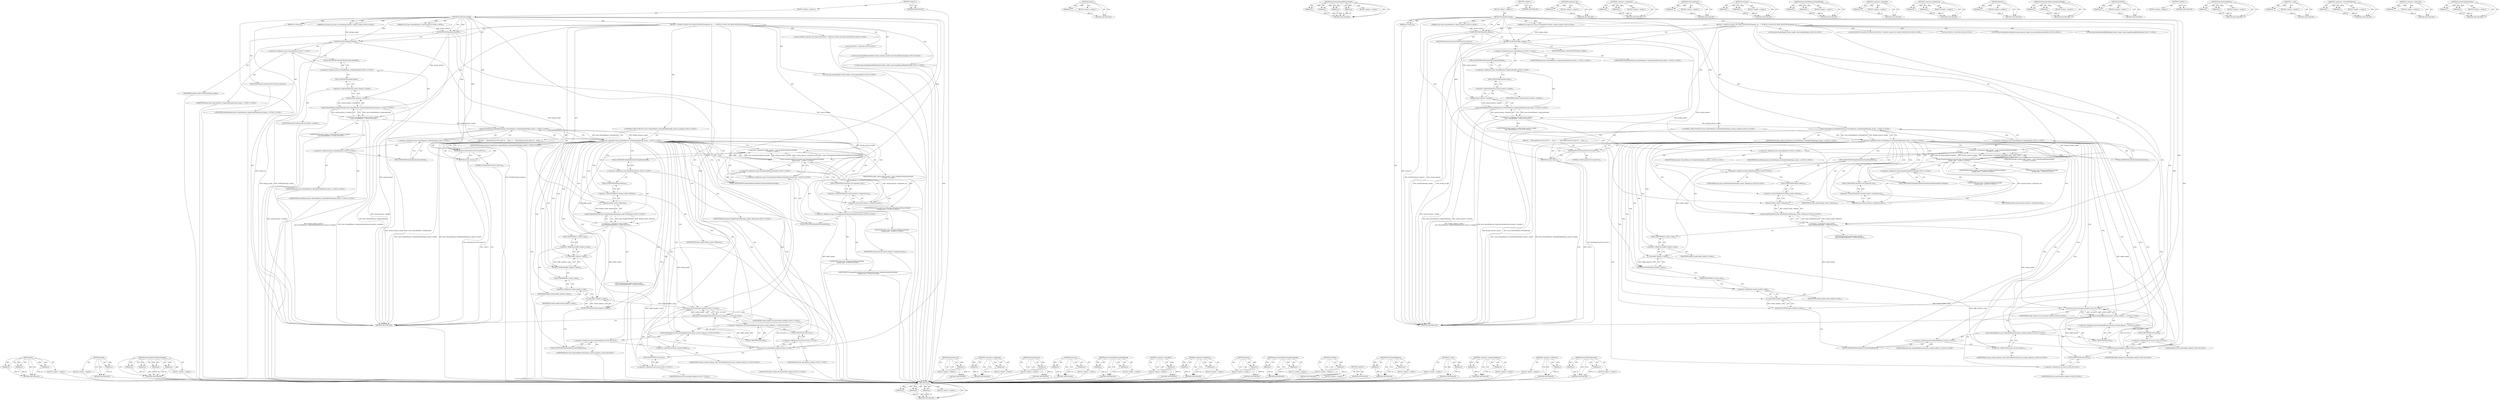 digraph "mojo.WrapPlatformFile" {
vulnerable_198 [label=<(METHOD,Run)>];
vulnerable_199 [label=<(PARAM,p1)>];
vulnerable_200 [label=<(PARAM,p2)>];
vulnerable_201 [label=<(PARAM,p3)>];
vulnerable_202 [label=<(BLOCK,&lt;empty&gt;,&lt;empty&gt;)>];
vulnerable_203 [label=<(METHOD_RETURN,ANY)>];
vulnerable_152 [label=<(METHOD,handle)>];
vulnerable_153 [label=<(PARAM,p1)>];
vulnerable_154 [label=<(BLOCK,&lt;empty&gt;,&lt;empty&gt;)>];
vulnerable_155 [label=<(METHOD_RETURN,ANY)>];
vulnerable_174 [label=<(METHOD,mojo.WrapSharedMemoryHandle)>];
vulnerable_175 [label=<(PARAM,p1)>];
vulnerable_176 [label=<(PARAM,p2)>];
vulnerable_177 [label=<(PARAM,p3)>];
vulnerable_178 [label=<(PARAM,p4)>];
vulnerable_179 [label=<(BLOCK,&lt;empty&gt;,&lt;empty&gt;)>];
vulnerable_180 [label=<(METHOD_RETURN,ANY)>];
vulnerable_6 [label=<(METHOD,&lt;global&gt;)<SUB>1</SUB>>];
vulnerable_7 [label=<(BLOCK,&lt;empty&gt;,&lt;empty&gt;)<SUB>1</SUB>>];
vulnerable_8 [label=<(METHOD,OnStreamCreated)<SUB>1</SUB>>];
vulnerable_9 [label=<(PARAM,int stream_id)<SUB>2</SUB>>];
vulnerable_10 [label="<(PARAM,const base::SharedMemory* shared_memory)<SUB>3</SUB>>"];
vulnerable_11 [label="<(PARAM,std::unique_ptr&lt;base::CancelableSyncSocket&gt; foreign_socket)<SUB>4</SUB>>"];
vulnerable_12 [label=<(BLOCK,{
  DCHECK_CALLED_ON_VALID_SEQUENCE(sequence_ch...,{
  DCHECK_CALLED_ON_VALID_SEQUENCE(sequence_ch...)<SUB>4</SUB>>];
vulnerable_13 [label="<(LOCAL,DCHECK_CALLED_ON_VALID_SEQUENCE : DCHECK_CALLED_ON_VALID_SEQUENCE)<SUB>5</SUB>>"];
vulnerable_14 [label="<(LOCAL,DCHECK : DCHECK)<SUB>6</SUB>>"];
vulnerable_15 [label=<(DCHECK,DCHECK(shared_memory))<SUB>7</SUB>>];
vulnerable_16 [label=<(IDENTIFIER,shared_memory,DCHECK(shared_memory))<SUB>7</SUB>>];
vulnerable_17 [label=<(DCHECK,DCHECK(foreign_socket))<SUB>8</SUB>>];
vulnerable_18 [label=<(IDENTIFIER,foreign_socket,DCHECK(foreign_socket))<SUB>8</SUB>>];
vulnerable_19 [label="<(LOCAL,base.SharedMemoryHandle foreign_memory_handle: base.SharedMemoryHandle)<SUB>10</SUB>>"];
vulnerable_20 [label="<(&lt;operator&gt;.assignment,foreign_memory_handle =
      base::SharedMemor...)<SUB>10</SUB>>"];
vulnerable_21 [label="<(IDENTIFIER,foreign_memory_handle,foreign_memory_handle =
      base::SharedMemor...)<SUB>10</SUB>>"];
vulnerable_22 [label="<(base.SharedMemory.DuplicateHandle,base::SharedMemory::DuplicateHandle(shared_memo...)<SUB>11</SUB>>"];
vulnerable_23 [label="<(&lt;operator&gt;.fieldAccess,base::SharedMemory::DuplicateHandle)<SUB>11</SUB>>"];
vulnerable_24 [label="<(&lt;operator&gt;.fieldAccess,base::SharedMemory)<SUB>11</SUB>>"];
vulnerable_25 [label="<(IDENTIFIER,base,base::SharedMemory::DuplicateHandle(shared_memo...)<SUB>11</SUB>>"];
vulnerable_26 [label="<(IDENTIFIER,SharedMemory,base::SharedMemory::DuplicateHandle(shared_memo...)<SUB>11</SUB>>"];
vulnerable_27 [label=<(FIELD_IDENTIFIER,DuplicateHandle,DuplicateHandle)<SUB>11</SUB>>];
vulnerable_28 [label=<(handle,shared_memory-&gt;handle())<SUB>11</SUB>>];
vulnerable_29 [label=<(&lt;operator&gt;.indirectFieldAccess,shared_memory-&gt;handle)<SUB>11</SUB>>];
vulnerable_30 [label=<(IDENTIFIER,shared_memory,shared_memory-&gt;handle())<SUB>11</SUB>>];
vulnerable_31 [label=<(FIELD_IDENTIFIER,handle,handle)<SUB>11</SUB>>];
vulnerable_32 [label="<(CONTROL_STRUCTURE,IF,if (!base::SharedMemory::IsHandleValid(foreign_memory_handle)))<SUB>12</SUB>>"];
vulnerable_33 [label="<(&lt;operator&gt;.logicalNot,!base::SharedMemory::IsHandleValid(foreign_memo...)<SUB>12</SUB>>"];
vulnerable_34 [label="<(base.SharedMemory.IsHandleValid,base::SharedMemory::IsHandleValid(foreign_memor...)<SUB>12</SUB>>"];
vulnerable_35 [label="<(&lt;operator&gt;.fieldAccess,base::SharedMemory::IsHandleValid)<SUB>12</SUB>>"];
vulnerable_36 [label="<(&lt;operator&gt;.fieldAccess,base::SharedMemory)<SUB>12</SUB>>"];
vulnerable_37 [label="<(IDENTIFIER,base,base::SharedMemory::IsHandleValid(foreign_memor...)<SUB>12</SUB>>"];
vulnerable_38 [label="<(IDENTIFIER,SharedMemory,base::SharedMemory::IsHandleValid(foreign_memor...)<SUB>12</SUB>>"];
vulnerable_39 [label=<(FIELD_IDENTIFIER,IsHandleValid,IsHandleValid)<SUB>12</SUB>>];
vulnerable_40 [label="<(IDENTIFIER,foreign_memory_handle,base::SharedMemory::IsHandleValid(foreign_memor...)<SUB>12</SUB>>"];
vulnerable_41 [label=<(BLOCK,{
    OnStreamError(/*not used*/ 0);
    return...,{
    OnStreamError(/*not used*/ 0);
    return...)<SUB>12</SUB>>];
vulnerable_42 [label=<(OnStreamError,OnStreamError(/*not used*/ 0))<SUB>13</SUB>>];
vulnerable_43 [label=<(LITERAL,0,OnStreamError(/*not used*/ 0))<SUB>13</SUB>>];
vulnerable_44 [label=<(RETURN,return;,return;)<SUB>14</SUB>>];
vulnerable_45 [label="<(LOCAL,mojo.ScopedSharedBufferHandle buffer_handle: mojo.ScopedSharedBufferHandle)<SUB>17</SUB>>"];
vulnerable_46 [label="<(&lt;operator&gt;.assignment,buffer_handle = mojo::WrapSharedMemoryHandle(
 ...)<SUB>17</SUB>>"];
vulnerable_47 [label="<(IDENTIFIER,buffer_handle,buffer_handle = mojo::WrapSharedMemoryHandle(
 ...)<SUB>17</SUB>>"];
vulnerable_48 [label="<(mojo.WrapSharedMemoryHandle,mojo::WrapSharedMemoryHandle(
      foreign_mem...)<SUB>17</SUB>>"];
vulnerable_49 [label="<(&lt;operator&gt;.fieldAccess,mojo::WrapSharedMemoryHandle)<SUB>17</SUB>>"];
vulnerable_50 [label="<(IDENTIFIER,mojo,mojo::WrapSharedMemoryHandle(
      foreign_mem...)<SUB>17</SUB>>"];
vulnerable_51 [label=<(FIELD_IDENTIFIER,WrapSharedMemoryHandle,WrapSharedMemoryHandle)<SUB>17</SUB>>];
vulnerable_52 [label="<(IDENTIFIER,foreign_memory_handle,mojo::WrapSharedMemoryHandle(
      foreign_mem...)<SUB>18</SUB>>"];
vulnerable_53 [label=<(requested_size,shared_memory-&gt;requested_size())<SUB>18</SUB>>];
vulnerable_54 [label=<(&lt;operator&gt;.indirectFieldAccess,shared_memory-&gt;requested_size)<SUB>18</SUB>>];
vulnerable_55 [label=<(IDENTIFIER,shared_memory,shared_memory-&gt;requested_size())<SUB>18</SUB>>];
vulnerable_56 [label=<(FIELD_IDENTIFIER,requested_size,requested_size)<SUB>18</SUB>>];
vulnerable_57 [label="<(LITERAL,false,mojo::WrapSharedMemoryHandle(
      foreign_mem...)<SUB>18</SUB>>"];
vulnerable_58 [label="<(LOCAL,mojo.ScopedHandle socket_handle: mojo.ScopedHandle)<SUB>19</SUB>>"];
vulnerable_59 [label="<(&lt;operator&gt;.assignment,socket_handle =
       mojo::WrapPlatformFile(f...)<SUB>19</SUB>>"];
vulnerable_60 [label="<(IDENTIFIER,socket_handle,socket_handle =
       mojo::WrapPlatformFile(f...)<SUB>19</SUB>>"];
vulnerable_61 [label="<(mojo.WrapPlatformFile,mojo::WrapPlatformFile(foreign_socket-&gt;Release()))<SUB>20</SUB>>"];
vulnerable_62 [label="<(&lt;operator&gt;.fieldAccess,mojo::WrapPlatformFile)<SUB>20</SUB>>"];
vulnerable_63 [label="<(IDENTIFIER,mojo,mojo::WrapPlatformFile(foreign_socket-&gt;Release()))<SUB>20</SUB>>"];
vulnerable_64 [label=<(FIELD_IDENTIFIER,WrapPlatformFile,WrapPlatformFile)<SUB>20</SUB>>];
vulnerable_65 [label=<(Release,foreign_socket-&gt;Release())<SUB>20</SUB>>];
vulnerable_66 [label=<(&lt;operator&gt;.indirectFieldAccess,foreign_socket-&gt;Release)<SUB>20</SUB>>];
vulnerable_67 [label=<(IDENTIFIER,foreign_socket,foreign_socket-&gt;Release())<SUB>20</SUB>>];
vulnerable_68 [label=<(FIELD_IDENTIFIER,Release,Release)<SUB>20</SUB>>];
vulnerable_69 [label=<(DCHECK,DCHECK(buffer_handle.is_valid()))<SUB>22</SUB>>];
vulnerable_70 [label=<(is_valid,buffer_handle.is_valid())<SUB>22</SUB>>];
vulnerable_71 [label=<(&lt;operator&gt;.fieldAccess,buffer_handle.is_valid)<SUB>22</SUB>>];
vulnerable_72 [label=<(IDENTIFIER,buffer_handle,buffer_handle.is_valid())<SUB>22</SUB>>];
vulnerable_73 [label=<(FIELD_IDENTIFIER,is_valid,is_valid)<SUB>22</SUB>>];
vulnerable_74 [label=<(DCHECK,DCHECK(socket_handle.is_valid()))<SUB>23</SUB>>];
vulnerable_75 [label=<(is_valid,socket_handle.is_valid())<SUB>23</SUB>>];
vulnerable_76 [label=<(&lt;operator&gt;.fieldAccess,socket_handle.is_valid)<SUB>23</SUB>>];
vulnerable_77 [label=<(IDENTIFIER,socket_handle,socket_handle.is_valid())<SUB>23</SUB>>];
vulnerable_78 [label=<(FIELD_IDENTIFIER,is_valid,is_valid)<SUB>23</SUB>>];
vulnerable_79 [label="<(Run,base::ResetAndReturn(&amp;stream_created_callback_)...)<SUB>25</SUB>>"];
vulnerable_80 [label="<(&lt;operator&gt;.fieldAccess,base::ResetAndReturn(&amp;stream_created_callback_)...)<SUB>25</SUB>>"];
vulnerable_81 [label="<(base.ResetAndReturn,base::ResetAndReturn(&amp;stream_created_callback_))<SUB>25</SUB>>"];
vulnerable_82 [label="<(&lt;operator&gt;.fieldAccess,base::ResetAndReturn)<SUB>25</SUB>>"];
vulnerable_83 [label="<(IDENTIFIER,base,base::ResetAndReturn(&amp;stream_created_callback_))<SUB>25</SUB>>"];
vulnerable_84 [label=<(FIELD_IDENTIFIER,ResetAndReturn,ResetAndReturn)<SUB>25</SUB>>];
vulnerable_85 [label=<(&lt;operator&gt;.addressOf,&amp;stream_created_callback_)<SUB>25</SUB>>];
vulnerable_86 [label="<(IDENTIFIER,stream_created_callback_,base::ResetAndReturn(&amp;stream_created_callback_))<SUB>25</SUB>>"];
vulnerable_87 [label=<(FIELD_IDENTIFIER,Run,Run)<SUB>25</SUB>>];
vulnerable_88 [label="<(std.move,std::move(buffer_handle))<SUB>26</SUB>>"];
vulnerable_89 [label="<(&lt;operator&gt;.fieldAccess,std::move)<SUB>26</SUB>>"];
vulnerable_90 [label="<(IDENTIFIER,std,std::move(buffer_handle))<SUB>26</SUB>>"];
vulnerable_91 [label=<(FIELD_IDENTIFIER,move,move)<SUB>26</SUB>>];
vulnerable_92 [label="<(IDENTIFIER,buffer_handle,std::move(buffer_handle))<SUB>26</SUB>>"];
vulnerable_93 [label="<(std.move,std::move(socket_handle))<SUB>26</SUB>>"];
vulnerable_94 [label="<(&lt;operator&gt;.fieldAccess,std::move)<SUB>26</SUB>>"];
vulnerable_95 [label="<(IDENTIFIER,std,std::move(socket_handle))<SUB>26</SUB>>"];
vulnerable_96 [label=<(FIELD_IDENTIFIER,move,move)<SUB>26</SUB>>];
vulnerable_97 [label="<(IDENTIFIER,socket_handle,std::move(socket_handle))<SUB>26</SUB>>"];
vulnerable_98 [label=<(METHOD_RETURN,void)<SUB>1</SUB>>];
vulnerable_100 [label=<(METHOD_RETURN,ANY)<SUB>1</SUB>>];
vulnerable_181 [label=<(METHOD,requested_size)>];
vulnerable_182 [label=<(PARAM,p1)>];
vulnerable_183 [label=<(BLOCK,&lt;empty&gt;,&lt;empty&gt;)>];
vulnerable_184 [label=<(METHOD_RETURN,ANY)>];
vulnerable_137 [label=<(METHOD,&lt;operator&gt;.assignment)>];
vulnerable_138 [label=<(PARAM,p1)>];
vulnerable_139 [label=<(PARAM,p2)>];
vulnerable_140 [label=<(BLOCK,&lt;empty&gt;,&lt;empty&gt;)>];
vulnerable_141 [label=<(METHOD_RETURN,ANY)>];
vulnerable_170 [label=<(METHOD,OnStreamError)>];
vulnerable_171 [label=<(PARAM,p1)>];
vulnerable_172 [label=<(BLOCK,&lt;empty&gt;,&lt;empty&gt;)>];
vulnerable_173 [label=<(METHOD_RETURN,ANY)>];
vulnerable_213 [label=<(METHOD,std.move)>];
vulnerable_214 [label=<(PARAM,p1)>];
vulnerable_215 [label=<(PARAM,p2)>];
vulnerable_216 [label=<(BLOCK,&lt;empty&gt;,&lt;empty&gt;)>];
vulnerable_217 [label=<(METHOD_RETURN,ANY)>];
vulnerable_165 [label=<(METHOD,base.SharedMemory.IsHandleValid)>];
vulnerable_166 [label=<(PARAM,p1)>];
vulnerable_167 [label=<(PARAM,p2)>];
vulnerable_168 [label=<(BLOCK,&lt;empty&gt;,&lt;empty&gt;)>];
vulnerable_169 [label=<(METHOD_RETURN,ANY)>];
vulnerable_161 [label=<(METHOD,&lt;operator&gt;.logicalNot)>];
vulnerable_162 [label=<(PARAM,p1)>];
vulnerable_163 [label=<(BLOCK,&lt;empty&gt;,&lt;empty&gt;)>];
vulnerable_164 [label=<(METHOD_RETURN,ANY)>];
vulnerable_147 [label=<(METHOD,&lt;operator&gt;.fieldAccess)>];
vulnerable_148 [label=<(PARAM,p1)>];
vulnerable_149 [label=<(PARAM,p2)>];
vulnerable_150 [label=<(BLOCK,&lt;empty&gt;,&lt;empty&gt;)>];
vulnerable_151 [label=<(METHOD_RETURN,ANY)>];
vulnerable_190 [label=<(METHOD,Release)>];
vulnerable_191 [label=<(PARAM,p1)>];
vulnerable_192 [label=<(BLOCK,&lt;empty&gt;,&lt;empty&gt;)>];
vulnerable_193 [label=<(METHOD_RETURN,ANY)>];
vulnerable_142 [label=<(METHOD,base.SharedMemory.DuplicateHandle)>];
vulnerable_143 [label=<(PARAM,p1)>];
vulnerable_144 [label=<(PARAM,p2)>];
vulnerable_145 [label=<(BLOCK,&lt;empty&gt;,&lt;empty&gt;)>];
vulnerable_146 [label=<(METHOD_RETURN,ANY)>];
vulnerable_133 [label=<(METHOD,DCHECK)>];
vulnerable_134 [label=<(PARAM,p1)>];
vulnerable_135 [label=<(BLOCK,&lt;empty&gt;,&lt;empty&gt;)>];
vulnerable_136 [label=<(METHOD_RETURN,ANY)>];
vulnerable_127 [label=<(METHOD,&lt;global&gt;)<SUB>1</SUB>>];
vulnerable_128 [label=<(BLOCK,&lt;empty&gt;,&lt;empty&gt;)>];
vulnerable_129 [label=<(METHOD_RETURN,ANY)>];
vulnerable_204 [label=<(METHOD,base.ResetAndReturn)>];
vulnerable_205 [label=<(PARAM,p1)>];
vulnerable_206 [label=<(PARAM,p2)>];
vulnerable_207 [label=<(BLOCK,&lt;empty&gt;,&lt;empty&gt;)>];
vulnerable_208 [label=<(METHOD_RETURN,ANY)>];
vulnerable_194 [label=<(METHOD,is_valid)>];
vulnerable_195 [label=<(PARAM,p1)>];
vulnerable_196 [label=<(BLOCK,&lt;empty&gt;,&lt;empty&gt;)>];
vulnerable_197 [label=<(METHOD_RETURN,ANY)>];
vulnerable_156 [label=<(METHOD,&lt;operator&gt;.indirectFieldAccess)>];
vulnerable_157 [label=<(PARAM,p1)>];
vulnerable_158 [label=<(PARAM,p2)>];
vulnerable_159 [label=<(BLOCK,&lt;empty&gt;,&lt;empty&gt;)>];
vulnerable_160 [label=<(METHOD_RETURN,ANY)>];
vulnerable_209 [label=<(METHOD,&lt;operator&gt;.addressOf)>];
vulnerable_210 [label=<(PARAM,p1)>];
vulnerable_211 [label=<(BLOCK,&lt;empty&gt;,&lt;empty&gt;)>];
vulnerable_212 [label=<(METHOD_RETURN,ANY)>];
vulnerable_185 [label=<(METHOD,mojo.WrapPlatformFile)>];
vulnerable_186 [label=<(PARAM,p1)>];
vulnerable_187 [label=<(PARAM,p2)>];
vulnerable_188 [label=<(BLOCK,&lt;empty&gt;,&lt;empty&gt;)>];
vulnerable_189 [label=<(METHOD_RETURN,ANY)>];
fixed_204 [label=<(METHOD,Run)>];
fixed_205 [label=<(PARAM,p1)>];
fixed_206 [label=<(PARAM,p2)>];
fixed_207 [label=<(PARAM,p3)>];
fixed_208 [label=<(BLOCK,&lt;empty&gt;,&lt;empty&gt;)>];
fixed_209 [label=<(METHOD_RETURN,ANY)>];
fixed_158 [label=<(METHOD,handle)>];
fixed_159 [label=<(PARAM,p1)>];
fixed_160 [label=<(BLOCK,&lt;empty&gt;,&lt;empty&gt;)>];
fixed_161 [label=<(METHOD_RETURN,ANY)>];
fixed_180 [label=<(METHOD,mojo.WrapSharedMemoryHandle)>];
fixed_181 [label=<(PARAM,p1)>];
fixed_182 [label=<(PARAM,p2)>];
fixed_183 [label=<(PARAM,p3)>];
fixed_184 [label=<(PARAM,p4)>];
fixed_185 [label=<(BLOCK,&lt;empty&gt;,&lt;empty&gt;)>];
fixed_186 [label=<(METHOD_RETURN,ANY)>];
fixed_6 [label=<(METHOD,&lt;global&gt;)<SUB>1</SUB>>];
fixed_7 [label=<(BLOCK,&lt;empty&gt;,&lt;empty&gt;)<SUB>1</SUB>>];
fixed_8 [label=<(METHOD,OnStreamCreated)<SUB>1</SUB>>];
fixed_9 [label=<(PARAM,int stream_id)<SUB>2</SUB>>];
fixed_10 [label="<(PARAM,const base::SharedMemory* shared_memory)<SUB>3</SUB>>"];
fixed_11 [label="<(PARAM,std::unique_ptr&lt;base::CancelableSyncSocket&gt; foreign_socket)<SUB>4</SUB>>"];
fixed_12 [label=<(BLOCK,{
  DCHECK_CALLED_ON_VALID_SEQUENCE(sequence_ch...,{
  DCHECK_CALLED_ON_VALID_SEQUENCE(sequence_ch...)<SUB>4</SUB>>];
fixed_13 [label="<(LOCAL,DCHECK_CALLED_ON_VALID_SEQUENCE : DCHECK_CALLED_ON_VALID_SEQUENCE)<SUB>5</SUB>>"];
fixed_14 [label="<(LOCAL,DCHECK : DCHECK)<SUB>6</SUB>>"];
fixed_15 [label=<(DCHECK,DCHECK(shared_memory))<SUB>7</SUB>>];
fixed_16 [label=<(IDENTIFIER,shared_memory,DCHECK(shared_memory))<SUB>7</SUB>>];
fixed_17 [label=<(DCHECK,DCHECK(foreign_socket))<SUB>8</SUB>>];
fixed_18 [label=<(IDENTIFIER,foreign_socket,DCHECK(foreign_socket))<SUB>8</SUB>>];
fixed_19 [label="<(LOCAL,base.SharedMemoryHandle foreign_memory_handle: base.SharedMemoryHandle)<SUB>10</SUB>>"];
fixed_20 [label="<(&lt;operator&gt;.assignment,foreign_memory_handle =
      base::SharedMemor...)<SUB>10</SUB>>"];
fixed_21 [label="<(IDENTIFIER,foreign_memory_handle,foreign_memory_handle =
      base::SharedMemor...)<SUB>10</SUB>>"];
fixed_22 [label="<(base.SharedMemory.DuplicateHandle,base::SharedMemory::DuplicateHandle(shared_memo...)<SUB>11</SUB>>"];
fixed_23 [label="<(&lt;operator&gt;.fieldAccess,base::SharedMemory::DuplicateHandle)<SUB>11</SUB>>"];
fixed_24 [label="<(&lt;operator&gt;.fieldAccess,base::SharedMemory)<SUB>11</SUB>>"];
fixed_25 [label="<(IDENTIFIER,base,base::SharedMemory::DuplicateHandle(shared_memo...)<SUB>11</SUB>>"];
fixed_26 [label="<(IDENTIFIER,SharedMemory,base::SharedMemory::DuplicateHandle(shared_memo...)<SUB>11</SUB>>"];
fixed_27 [label=<(FIELD_IDENTIFIER,DuplicateHandle,DuplicateHandle)<SUB>11</SUB>>];
fixed_28 [label=<(handle,shared_memory-&gt;handle())<SUB>11</SUB>>];
fixed_29 [label=<(&lt;operator&gt;.indirectFieldAccess,shared_memory-&gt;handle)<SUB>11</SUB>>];
fixed_30 [label=<(IDENTIFIER,shared_memory,shared_memory-&gt;handle())<SUB>11</SUB>>];
fixed_31 [label=<(FIELD_IDENTIFIER,handle,handle)<SUB>11</SUB>>];
fixed_32 [label="<(CONTROL_STRUCTURE,IF,if (!base::SharedMemory::IsHandleValid(foreign_memory_handle)))<SUB>12</SUB>>"];
fixed_33 [label="<(&lt;operator&gt;.logicalNot,!base::SharedMemory::IsHandleValid(foreign_memo...)<SUB>12</SUB>>"];
fixed_34 [label="<(base.SharedMemory.IsHandleValid,base::SharedMemory::IsHandleValid(foreign_memor...)<SUB>12</SUB>>"];
fixed_35 [label="<(&lt;operator&gt;.fieldAccess,base::SharedMemory::IsHandleValid)<SUB>12</SUB>>"];
fixed_36 [label="<(&lt;operator&gt;.fieldAccess,base::SharedMemory)<SUB>12</SUB>>"];
fixed_37 [label="<(IDENTIFIER,base,base::SharedMemory::IsHandleValid(foreign_memor...)<SUB>12</SUB>>"];
fixed_38 [label="<(IDENTIFIER,SharedMemory,base::SharedMemory::IsHandleValid(foreign_memor...)<SUB>12</SUB>>"];
fixed_39 [label=<(FIELD_IDENTIFIER,IsHandleValid,IsHandleValid)<SUB>12</SUB>>];
fixed_40 [label="<(IDENTIFIER,foreign_memory_handle,base::SharedMemory::IsHandleValid(foreign_memor...)<SUB>12</SUB>>"];
fixed_41 [label=<(BLOCK,{
    OnStreamError(/*not used*/ 0);
    return...,{
    OnStreamError(/*not used*/ 0);
    return...)<SUB>12</SUB>>];
fixed_42 [label=<(OnStreamError,OnStreamError(/*not used*/ 0))<SUB>13</SUB>>];
fixed_43 [label=<(LITERAL,0,OnStreamError(/*not used*/ 0))<SUB>13</SUB>>];
fixed_44 [label=<(RETURN,return;,return;)<SUB>14</SUB>>];
fixed_45 [label="<(LOCAL,mojo.ScopedSharedBufferHandle buffer_handle: mojo.ScopedSharedBufferHandle)<SUB>17</SUB>>"];
fixed_46 [label="<(&lt;operator&gt;.assignment,buffer_handle = mojo::WrapSharedMemoryHandle(
 ...)<SUB>17</SUB>>"];
fixed_47 [label="<(IDENTIFIER,buffer_handle,buffer_handle = mojo::WrapSharedMemoryHandle(
 ...)<SUB>17</SUB>>"];
fixed_48 [label="<(mojo.WrapSharedMemoryHandle,mojo::WrapSharedMemoryHandle(
      foreign_mem...)<SUB>17</SUB>>"];
fixed_49 [label="<(&lt;operator&gt;.fieldAccess,mojo::WrapSharedMemoryHandle)<SUB>17</SUB>>"];
fixed_50 [label="<(IDENTIFIER,mojo,mojo::WrapSharedMemoryHandle(
      foreign_mem...)<SUB>17</SUB>>"];
fixed_51 [label=<(FIELD_IDENTIFIER,WrapSharedMemoryHandle,WrapSharedMemoryHandle)<SUB>17</SUB>>];
fixed_52 [label="<(IDENTIFIER,foreign_memory_handle,mojo::WrapSharedMemoryHandle(
      foreign_mem...)<SUB>18</SUB>>"];
fixed_53 [label=<(requested_size,shared_memory-&gt;requested_size())<SUB>18</SUB>>];
fixed_54 [label=<(&lt;operator&gt;.indirectFieldAccess,shared_memory-&gt;requested_size)<SUB>18</SUB>>];
fixed_55 [label=<(IDENTIFIER,shared_memory,shared_memory-&gt;requested_size())<SUB>18</SUB>>];
fixed_56 [label=<(FIELD_IDENTIFIER,requested_size,requested_size)<SUB>18</SUB>>];
fixed_57 [label="<(&lt;operator&gt;.fieldAccess,mojo::UnwrappedSharedMemoryHandleProtection::kR...)<SUB>19</SUB>>"];
fixed_58 [label="<(&lt;operator&gt;.fieldAccess,mojo::UnwrappedSharedMemoryHandleProtection)<SUB>19</SUB>>"];
fixed_59 [label="<(IDENTIFIER,mojo,mojo::WrapSharedMemoryHandle(
      foreign_mem...)<SUB>19</SUB>>"];
fixed_60 [label="<(IDENTIFIER,UnwrappedSharedMemoryHandleProtection,mojo::WrapSharedMemoryHandle(
      foreign_mem...)<SUB>19</SUB>>"];
fixed_61 [label=<(FIELD_IDENTIFIER,kReadWrite,kReadWrite)<SUB>19</SUB>>];
fixed_62 [label="<(LOCAL,mojo.ScopedHandle socket_handle: mojo.ScopedHandle)<SUB>20</SUB>>"];
fixed_63 [label="<(&lt;operator&gt;.assignment,socket_handle =
       mojo::WrapPlatformFile(f...)<SUB>20</SUB>>"];
fixed_64 [label="<(IDENTIFIER,socket_handle,socket_handle =
       mojo::WrapPlatformFile(f...)<SUB>20</SUB>>"];
fixed_65 [label="<(mojo.WrapPlatformFile,mojo::WrapPlatformFile(foreign_socket-&gt;Release()))<SUB>21</SUB>>"];
fixed_66 [label="<(&lt;operator&gt;.fieldAccess,mojo::WrapPlatformFile)<SUB>21</SUB>>"];
fixed_67 [label="<(IDENTIFIER,mojo,mojo::WrapPlatformFile(foreign_socket-&gt;Release()))<SUB>21</SUB>>"];
fixed_68 [label=<(FIELD_IDENTIFIER,WrapPlatformFile,WrapPlatformFile)<SUB>21</SUB>>];
fixed_69 [label=<(Release,foreign_socket-&gt;Release())<SUB>21</SUB>>];
fixed_70 [label=<(&lt;operator&gt;.indirectFieldAccess,foreign_socket-&gt;Release)<SUB>21</SUB>>];
fixed_71 [label=<(IDENTIFIER,foreign_socket,foreign_socket-&gt;Release())<SUB>21</SUB>>];
fixed_72 [label=<(FIELD_IDENTIFIER,Release,Release)<SUB>21</SUB>>];
fixed_73 [label=<(DCHECK,DCHECK(buffer_handle.is_valid()))<SUB>23</SUB>>];
fixed_74 [label=<(is_valid,buffer_handle.is_valid())<SUB>23</SUB>>];
fixed_75 [label=<(&lt;operator&gt;.fieldAccess,buffer_handle.is_valid)<SUB>23</SUB>>];
fixed_76 [label=<(IDENTIFIER,buffer_handle,buffer_handle.is_valid())<SUB>23</SUB>>];
fixed_77 [label=<(FIELD_IDENTIFIER,is_valid,is_valid)<SUB>23</SUB>>];
fixed_78 [label=<(DCHECK,DCHECK(socket_handle.is_valid()))<SUB>24</SUB>>];
fixed_79 [label=<(is_valid,socket_handle.is_valid())<SUB>24</SUB>>];
fixed_80 [label=<(&lt;operator&gt;.fieldAccess,socket_handle.is_valid)<SUB>24</SUB>>];
fixed_81 [label=<(IDENTIFIER,socket_handle,socket_handle.is_valid())<SUB>24</SUB>>];
fixed_82 [label=<(FIELD_IDENTIFIER,is_valid,is_valid)<SUB>24</SUB>>];
fixed_83 [label="<(Run,base::ResetAndReturn(&amp;stream_created_callback_)...)<SUB>26</SUB>>"];
fixed_84 [label="<(&lt;operator&gt;.fieldAccess,base::ResetAndReturn(&amp;stream_created_callback_)...)<SUB>26</SUB>>"];
fixed_85 [label="<(base.ResetAndReturn,base::ResetAndReturn(&amp;stream_created_callback_))<SUB>26</SUB>>"];
fixed_86 [label="<(&lt;operator&gt;.fieldAccess,base::ResetAndReturn)<SUB>26</SUB>>"];
fixed_87 [label="<(IDENTIFIER,base,base::ResetAndReturn(&amp;stream_created_callback_))<SUB>26</SUB>>"];
fixed_88 [label=<(FIELD_IDENTIFIER,ResetAndReturn,ResetAndReturn)<SUB>26</SUB>>];
fixed_89 [label=<(&lt;operator&gt;.addressOf,&amp;stream_created_callback_)<SUB>26</SUB>>];
fixed_90 [label="<(IDENTIFIER,stream_created_callback_,base::ResetAndReturn(&amp;stream_created_callback_))<SUB>26</SUB>>"];
fixed_91 [label=<(FIELD_IDENTIFIER,Run,Run)<SUB>26</SUB>>];
fixed_92 [label="<(std.move,std::move(buffer_handle))<SUB>27</SUB>>"];
fixed_93 [label="<(&lt;operator&gt;.fieldAccess,std::move)<SUB>27</SUB>>"];
fixed_94 [label="<(IDENTIFIER,std,std::move(buffer_handle))<SUB>27</SUB>>"];
fixed_95 [label=<(FIELD_IDENTIFIER,move,move)<SUB>27</SUB>>];
fixed_96 [label="<(IDENTIFIER,buffer_handle,std::move(buffer_handle))<SUB>27</SUB>>"];
fixed_97 [label="<(std.move,std::move(socket_handle))<SUB>27</SUB>>"];
fixed_98 [label="<(&lt;operator&gt;.fieldAccess,std::move)<SUB>27</SUB>>"];
fixed_99 [label="<(IDENTIFIER,std,std::move(socket_handle))<SUB>27</SUB>>"];
fixed_100 [label=<(FIELD_IDENTIFIER,move,move)<SUB>27</SUB>>];
fixed_101 [label="<(IDENTIFIER,socket_handle,std::move(socket_handle))<SUB>27</SUB>>"];
fixed_102 [label=<(METHOD_RETURN,void)<SUB>1</SUB>>];
fixed_104 [label=<(METHOD_RETURN,ANY)<SUB>1</SUB>>];
fixed_187 [label=<(METHOD,requested_size)>];
fixed_188 [label=<(PARAM,p1)>];
fixed_189 [label=<(BLOCK,&lt;empty&gt;,&lt;empty&gt;)>];
fixed_190 [label=<(METHOD_RETURN,ANY)>];
fixed_143 [label=<(METHOD,&lt;operator&gt;.assignment)>];
fixed_144 [label=<(PARAM,p1)>];
fixed_145 [label=<(PARAM,p2)>];
fixed_146 [label=<(BLOCK,&lt;empty&gt;,&lt;empty&gt;)>];
fixed_147 [label=<(METHOD_RETURN,ANY)>];
fixed_176 [label=<(METHOD,OnStreamError)>];
fixed_177 [label=<(PARAM,p1)>];
fixed_178 [label=<(BLOCK,&lt;empty&gt;,&lt;empty&gt;)>];
fixed_179 [label=<(METHOD_RETURN,ANY)>];
fixed_219 [label=<(METHOD,std.move)>];
fixed_220 [label=<(PARAM,p1)>];
fixed_221 [label=<(PARAM,p2)>];
fixed_222 [label=<(BLOCK,&lt;empty&gt;,&lt;empty&gt;)>];
fixed_223 [label=<(METHOD_RETURN,ANY)>];
fixed_171 [label=<(METHOD,base.SharedMemory.IsHandleValid)>];
fixed_172 [label=<(PARAM,p1)>];
fixed_173 [label=<(PARAM,p2)>];
fixed_174 [label=<(BLOCK,&lt;empty&gt;,&lt;empty&gt;)>];
fixed_175 [label=<(METHOD_RETURN,ANY)>];
fixed_167 [label=<(METHOD,&lt;operator&gt;.logicalNot)>];
fixed_168 [label=<(PARAM,p1)>];
fixed_169 [label=<(BLOCK,&lt;empty&gt;,&lt;empty&gt;)>];
fixed_170 [label=<(METHOD_RETURN,ANY)>];
fixed_153 [label=<(METHOD,&lt;operator&gt;.fieldAccess)>];
fixed_154 [label=<(PARAM,p1)>];
fixed_155 [label=<(PARAM,p2)>];
fixed_156 [label=<(BLOCK,&lt;empty&gt;,&lt;empty&gt;)>];
fixed_157 [label=<(METHOD_RETURN,ANY)>];
fixed_196 [label=<(METHOD,Release)>];
fixed_197 [label=<(PARAM,p1)>];
fixed_198 [label=<(BLOCK,&lt;empty&gt;,&lt;empty&gt;)>];
fixed_199 [label=<(METHOD_RETURN,ANY)>];
fixed_148 [label=<(METHOD,base.SharedMemory.DuplicateHandle)>];
fixed_149 [label=<(PARAM,p1)>];
fixed_150 [label=<(PARAM,p2)>];
fixed_151 [label=<(BLOCK,&lt;empty&gt;,&lt;empty&gt;)>];
fixed_152 [label=<(METHOD_RETURN,ANY)>];
fixed_139 [label=<(METHOD,DCHECK)>];
fixed_140 [label=<(PARAM,p1)>];
fixed_141 [label=<(BLOCK,&lt;empty&gt;,&lt;empty&gt;)>];
fixed_142 [label=<(METHOD_RETURN,ANY)>];
fixed_133 [label=<(METHOD,&lt;global&gt;)<SUB>1</SUB>>];
fixed_134 [label=<(BLOCK,&lt;empty&gt;,&lt;empty&gt;)>];
fixed_135 [label=<(METHOD_RETURN,ANY)>];
fixed_210 [label=<(METHOD,base.ResetAndReturn)>];
fixed_211 [label=<(PARAM,p1)>];
fixed_212 [label=<(PARAM,p2)>];
fixed_213 [label=<(BLOCK,&lt;empty&gt;,&lt;empty&gt;)>];
fixed_214 [label=<(METHOD_RETURN,ANY)>];
fixed_200 [label=<(METHOD,is_valid)>];
fixed_201 [label=<(PARAM,p1)>];
fixed_202 [label=<(BLOCK,&lt;empty&gt;,&lt;empty&gt;)>];
fixed_203 [label=<(METHOD_RETURN,ANY)>];
fixed_162 [label=<(METHOD,&lt;operator&gt;.indirectFieldAccess)>];
fixed_163 [label=<(PARAM,p1)>];
fixed_164 [label=<(PARAM,p2)>];
fixed_165 [label=<(BLOCK,&lt;empty&gt;,&lt;empty&gt;)>];
fixed_166 [label=<(METHOD_RETURN,ANY)>];
fixed_215 [label=<(METHOD,&lt;operator&gt;.addressOf)>];
fixed_216 [label=<(PARAM,p1)>];
fixed_217 [label=<(BLOCK,&lt;empty&gt;,&lt;empty&gt;)>];
fixed_218 [label=<(METHOD_RETURN,ANY)>];
fixed_191 [label=<(METHOD,mojo.WrapPlatformFile)>];
fixed_192 [label=<(PARAM,p1)>];
fixed_193 [label=<(PARAM,p2)>];
fixed_194 [label=<(BLOCK,&lt;empty&gt;,&lt;empty&gt;)>];
fixed_195 [label=<(METHOD_RETURN,ANY)>];
vulnerable_198 -> vulnerable_199  [key=0, label="AST: "];
vulnerable_198 -> vulnerable_199  [key=1, label="DDG: "];
vulnerable_198 -> vulnerable_202  [key=0, label="AST: "];
vulnerable_198 -> vulnerable_200  [key=0, label="AST: "];
vulnerable_198 -> vulnerable_200  [key=1, label="DDG: "];
vulnerable_198 -> vulnerable_203  [key=0, label="AST: "];
vulnerable_198 -> vulnerable_203  [key=1, label="CFG: "];
vulnerable_198 -> vulnerable_201  [key=0, label="AST: "];
vulnerable_198 -> vulnerable_201  [key=1, label="DDG: "];
vulnerable_199 -> vulnerable_203  [key=0, label="DDG: p1"];
vulnerable_200 -> vulnerable_203  [key=0, label="DDG: p2"];
vulnerable_201 -> vulnerable_203  [key=0, label="DDG: p3"];
vulnerable_152 -> vulnerable_153  [key=0, label="AST: "];
vulnerable_152 -> vulnerable_153  [key=1, label="DDG: "];
vulnerable_152 -> vulnerable_154  [key=0, label="AST: "];
vulnerable_152 -> vulnerable_155  [key=0, label="AST: "];
vulnerable_152 -> vulnerable_155  [key=1, label="CFG: "];
vulnerable_153 -> vulnerable_155  [key=0, label="DDG: p1"];
vulnerable_174 -> vulnerable_175  [key=0, label="AST: "];
vulnerable_174 -> vulnerable_175  [key=1, label="DDG: "];
vulnerable_174 -> vulnerable_179  [key=0, label="AST: "];
vulnerable_174 -> vulnerable_176  [key=0, label="AST: "];
vulnerable_174 -> vulnerable_176  [key=1, label="DDG: "];
vulnerable_174 -> vulnerable_180  [key=0, label="AST: "];
vulnerable_174 -> vulnerable_180  [key=1, label="CFG: "];
vulnerable_174 -> vulnerable_177  [key=0, label="AST: "];
vulnerable_174 -> vulnerable_177  [key=1, label="DDG: "];
vulnerable_174 -> vulnerable_178  [key=0, label="AST: "];
vulnerable_174 -> vulnerable_178  [key=1, label="DDG: "];
vulnerable_175 -> vulnerable_180  [key=0, label="DDG: p1"];
vulnerable_176 -> vulnerable_180  [key=0, label="DDG: p2"];
vulnerable_177 -> vulnerable_180  [key=0, label="DDG: p3"];
vulnerable_178 -> vulnerable_180  [key=0, label="DDG: p4"];
vulnerable_6 -> vulnerable_7  [key=0, label="AST: "];
vulnerable_6 -> vulnerable_100  [key=0, label="AST: "];
vulnerable_6 -> vulnerable_100  [key=1, label="CFG: "];
vulnerable_7 -> vulnerable_8  [key=0, label="AST: "];
vulnerable_8 -> vulnerable_9  [key=0, label="AST: "];
vulnerable_8 -> vulnerable_9  [key=1, label="DDG: "];
vulnerable_8 -> vulnerable_10  [key=0, label="AST: "];
vulnerable_8 -> vulnerable_10  [key=1, label="DDG: "];
vulnerable_8 -> vulnerable_11  [key=0, label="AST: "];
vulnerable_8 -> vulnerable_11  [key=1, label="DDG: "];
vulnerable_8 -> vulnerable_12  [key=0, label="AST: "];
vulnerable_8 -> vulnerable_98  [key=0, label="AST: "];
vulnerable_8 -> vulnerable_15  [key=0, label="CFG: "];
vulnerable_8 -> vulnerable_15  [key=1, label="DDG: "];
vulnerable_8 -> vulnerable_17  [key=0, label="DDG: "];
vulnerable_8 -> vulnerable_44  [key=0, label="DDG: "];
vulnerable_8 -> vulnerable_48  [key=0, label="DDG: "];
vulnerable_8 -> vulnerable_88  [key=0, label="DDG: "];
vulnerable_8 -> vulnerable_93  [key=0, label="DDG: "];
vulnerable_8 -> vulnerable_34  [key=0, label="DDG: "];
vulnerable_8 -> vulnerable_42  [key=0, label="DDG: "];
vulnerable_8 -> vulnerable_81  [key=0, label="DDG: "];
vulnerable_9 -> vulnerable_98  [key=0, label="DDG: stream_id"];
vulnerable_10 -> vulnerable_15  [key=0, label="DDG: shared_memory"];
vulnerable_11 -> vulnerable_17  [key=0, label="DDG: foreign_socket"];
vulnerable_12 -> vulnerable_13  [key=0, label="AST: "];
vulnerable_12 -> vulnerable_14  [key=0, label="AST: "];
vulnerable_12 -> vulnerable_15  [key=0, label="AST: "];
vulnerable_12 -> vulnerable_17  [key=0, label="AST: "];
vulnerable_12 -> vulnerable_19  [key=0, label="AST: "];
vulnerable_12 -> vulnerable_20  [key=0, label="AST: "];
vulnerable_12 -> vulnerable_32  [key=0, label="AST: "];
vulnerable_12 -> vulnerable_45  [key=0, label="AST: "];
vulnerable_12 -> vulnerable_46  [key=0, label="AST: "];
vulnerable_12 -> vulnerable_58  [key=0, label="AST: "];
vulnerable_12 -> vulnerable_59  [key=0, label="AST: "];
vulnerable_12 -> vulnerable_69  [key=0, label="AST: "];
vulnerable_12 -> vulnerable_74  [key=0, label="AST: "];
vulnerable_12 -> vulnerable_79  [key=0, label="AST: "];
vulnerable_15 -> vulnerable_16  [key=0, label="AST: "];
vulnerable_15 -> vulnerable_17  [key=0, label="CFG: "];
vulnerable_15 -> vulnerable_98  [key=0, label="DDG: shared_memory"];
vulnerable_15 -> vulnerable_98  [key=1, label="DDG: DCHECK(shared_memory)"];
vulnerable_15 -> vulnerable_28  [key=0, label="DDG: shared_memory"];
vulnerable_15 -> vulnerable_53  [key=0, label="DDG: shared_memory"];
vulnerable_17 -> vulnerable_18  [key=0, label="AST: "];
vulnerable_17 -> vulnerable_24  [key=0, label="CFG: "];
vulnerable_17 -> vulnerable_98  [key=0, label="DDG: foreign_socket"];
vulnerable_17 -> vulnerable_98  [key=1, label="DDG: DCHECK(foreign_socket)"];
vulnerable_17 -> vulnerable_65  [key=0, label="DDG: foreign_socket"];
vulnerable_20 -> vulnerable_21  [key=0, label="AST: "];
vulnerable_20 -> vulnerable_22  [key=0, label="AST: "];
vulnerable_20 -> vulnerable_36  [key=0, label="CFG: "];
vulnerable_20 -> vulnerable_98  [key=0, label="DDG: base::SharedMemory::DuplicateHandle(shared_memory-&gt;handle())"];
vulnerable_20 -> vulnerable_98  [key=1, label="DDG: foreign_memory_handle =
      base::SharedMemory::DuplicateHandle(shared_memory-&gt;handle())"];
vulnerable_20 -> vulnerable_34  [key=0, label="DDG: foreign_memory_handle"];
vulnerable_22 -> vulnerable_23  [key=0, label="AST: "];
vulnerable_22 -> vulnerable_28  [key=0, label="AST: "];
vulnerable_22 -> vulnerable_20  [key=0, label="CFG: "];
vulnerable_22 -> vulnerable_20  [key=1, label="DDG: base::SharedMemory::DuplicateHandle"];
vulnerable_22 -> vulnerable_20  [key=2, label="DDG: shared_memory-&gt;handle()"];
vulnerable_22 -> vulnerable_98  [key=0, label="DDG: base::SharedMemory::DuplicateHandle"];
vulnerable_22 -> vulnerable_98  [key=1, label="DDG: shared_memory-&gt;handle()"];
vulnerable_23 -> vulnerable_24  [key=0, label="AST: "];
vulnerable_23 -> vulnerable_27  [key=0, label="AST: "];
vulnerable_23 -> vulnerable_31  [key=0, label="CFG: "];
vulnerable_24 -> vulnerable_25  [key=0, label="AST: "];
vulnerable_24 -> vulnerable_26  [key=0, label="AST: "];
vulnerable_24 -> vulnerable_27  [key=0, label="CFG: "];
vulnerable_27 -> vulnerable_23  [key=0, label="CFG: "];
vulnerable_28 -> vulnerable_29  [key=0, label="AST: "];
vulnerable_28 -> vulnerable_22  [key=0, label="CFG: "];
vulnerable_28 -> vulnerable_22  [key=1, label="DDG: shared_memory-&gt;handle"];
vulnerable_28 -> vulnerable_98  [key=0, label="DDG: shared_memory-&gt;handle"];
vulnerable_29 -> vulnerable_30  [key=0, label="AST: "];
vulnerable_29 -> vulnerable_31  [key=0, label="AST: "];
vulnerable_29 -> vulnerable_28  [key=0, label="CFG: "];
vulnerable_31 -> vulnerable_29  [key=0, label="CFG: "];
vulnerable_32 -> vulnerable_33  [key=0, label="AST: "];
vulnerable_32 -> vulnerable_41  [key=0, label="AST: "];
vulnerable_33 -> vulnerable_34  [key=0, label="AST: "];
vulnerable_33 -> vulnerable_42  [key=0, label="CFG: "];
vulnerable_33 -> vulnerable_42  [key=1, label="CDG: "];
vulnerable_33 -> vulnerable_51  [key=0, label="CFG: "];
vulnerable_33 -> vulnerable_51  [key=1, label="CDG: "];
vulnerable_33 -> vulnerable_98  [key=0, label="DDG: base::SharedMemory::IsHandleValid(foreign_memory_handle)"];
vulnerable_33 -> vulnerable_98  [key=1, label="DDG: !base::SharedMemory::IsHandleValid(foreign_memory_handle)"];
vulnerable_33 -> vulnerable_94  [key=0, label="CDG: "];
vulnerable_33 -> vulnerable_48  [key=0, label="CDG: "];
vulnerable_33 -> vulnerable_68  [key=0, label="CDG: "];
vulnerable_33 -> vulnerable_49  [key=0, label="CDG: "];
vulnerable_33 -> vulnerable_73  [key=0, label="CDG: "];
vulnerable_33 -> vulnerable_96  [key=0, label="CDG: "];
vulnerable_33 -> vulnerable_64  [key=0, label="CDG: "];
vulnerable_33 -> vulnerable_89  [key=0, label="CDG: "];
vulnerable_33 -> vulnerable_66  [key=0, label="CDG: "];
vulnerable_33 -> vulnerable_75  [key=0, label="CDG: "];
vulnerable_33 -> vulnerable_46  [key=0, label="CDG: "];
vulnerable_33 -> vulnerable_81  [key=0, label="CDG: "];
vulnerable_33 -> vulnerable_84  [key=0, label="CDG: "];
vulnerable_33 -> vulnerable_85  [key=0, label="CDG: "];
vulnerable_33 -> vulnerable_56  [key=0, label="CDG: "];
vulnerable_33 -> vulnerable_69  [key=0, label="CDG: "];
vulnerable_33 -> vulnerable_74  [key=0, label="CDG: "];
vulnerable_33 -> vulnerable_76  [key=0, label="CDG: "];
vulnerable_33 -> vulnerable_65  [key=0, label="CDG: "];
vulnerable_33 -> vulnerable_59  [key=0, label="CDG: "];
vulnerable_33 -> vulnerable_87  [key=0, label="CDG: "];
vulnerable_33 -> vulnerable_91  [key=0, label="CDG: "];
vulnerable_33 -> vulnerable_44  [key=0, label="CDG: "];
vulnerable_33 -> vulnerable_82  [key=0, label="CDG: "];
vulnerable_33 -> vulnerable_93  [key=0, label="CDG: "];
vulnerable_33 -> vulnerable_54  [key=0, label="CDG: "];
vulnerable_33 -> vulnerable_79  [key=0, label="CDG: "];
vulnerable_33 -> vulnerable_80  [key=0, label="CDG: "];
vulnerable_33 -> vulnerable_61  [key=0, label="CDG: "];
vulnerable_33 -> vulnerable_71  [key=0, label="CDG: "];
vulnerable_33 -> vulnerable_53  [key=0, label="CDG: "];
vulnerable_33 -> vulnerable_88  [key=0, label="CDG: "];
vulnerable_33 -> vulnerable_70  [key=0, label="CDG: "];
vulnerable_33 -> vulnerable_78  [key=0, label="CDG: "];
vulnerable_33 -> vulnerable_62  [key=0, label="CDG: "];
vulnerable_34 -> vulnerable_35  [key=0, label="AST: "];
vulnerable_34 -> vulnerable_40  [key=0, label="AST: "];
vulnerable_34 -> vulnerable_33  [key=0, label="CFG: "];
vulnerable_34 -> vulnerable_33  [key=1, label="DDG: base::SharedMemory::IsHandleValid"];
vulnerable_34 -> vulnerable_33  [key=2, label="DDG: foreign_memory_handle"];
vulnerable_34 -> vulnerable_98  [key=0, label="DDG: base::SharedMemory::IsHandleValid"];
vulnerable_34 -> vulnerable_98  [key=1, label="DDG: foreign_memory_handle"];
vulnerable_34 -> vulnerable_48  [key=0, label="DDG: foreign_memory_handle"];
vulnerable_35 -> vulnerable_36  [key=0, label="AST: "];
vulnerable_35 -> vulnerable_39  [key=0, label="AST: "];
vulnerable_35 -> vulnerable_34  [key=0, label="CFG: "];
vulnerable_36 -> vulnerable_37  [key=0, label="AST: "];
vulnerable_36 -> vulnerable_38  [key=0, label="AST: "];
vulnerable_36 -> vulnerable_39  [key=0, label="CFG: "];
vulnerable_39 -> vulnerable_35  [key=0, label="CFG: "];
vulnerable_41 -> vulnerable_42  [key=0, label="AST: "];
vulnerable_41 -> vulnerable_44  [key=0, label="AST: "];
vulnerable_42 -> vulnerable_43  [key=0, label="AST: "];
vulnerable_42 -> vulnerable_44  [key=0, label="CFG: "];
vulnerable_42 -> vulnerable_98  [key=0, label="DDG: OnStreamError(/*not used*/ 0)"];
vulnerable_44 -> vulnerable_98  [key=0, label="CFG: "];
vulnerable_44 -> vulnerable_98  [key=1, label="DDG: &lt;RET&gt;"];
vulnerable_46 -> vulnerable_47  [key=0, label="AST: "];
vulnerable_46 -> vulnerable_48  [key=0, label="AST: "];
vulnerable_46 -> vulnerable_64  [key=0, label="CFG: "];
vulnerable_46 -> vulnerable_70  [key=0, label="DDG: buffer_handle"];
vulnerable_46 -> vulnerable_88  [key=0, label="DDG: buffer_handle"];
vulnerable_48 -> vulnerable_49  [key=0, label="AST: "];
vulnerable_48 -> vulnerable_52  [key=0, label="AST: "];
vulnerable_48 -> vulnerable_53  [key=0, label="AST: "];
vulnerable_48 -> vulnerable_57  [key=0, label="AST: "];
vulnerable_48 -> vulnerable_46  [key=0, label="CFG: "];
vulnerable_48 -> vulnerable_46  [key=1, label="DDG: mojo::WrapSharedMemoryHandle"];
vulnerable_48 -> vulnerable_46  [key=2, label="DDG: foreign_memory_handle"];
vulnerable_48 -> vulnerable_46  [key=3, label="DDG: shared_memory-&gt;requested_size()"];
vulnerable_48 -> vulnerable_46  [key=4, label="DDG: false"];
vulnerable_49 -> vulnerable_50  [key=0, label="AST: "];
vulnerable_49 -> vulnerable_51  [key=0, label="AST: "];
vulnerable_49 -> vulnerable_56  [key=0, label="CFG: "];
vulnerable_51 -> vulnerable_49  [key=0, label="CFG: "];
vulnerable_53 -> vulnerable_54  [key=0, label="AST: "];
vulnerable_53 -> vulnerable_48  [key=0, label="CFG: "];
vulnerable_53 -> vulnerable_48  [key=1, label="DDG: shared_memory-&gt;requested_size"];
vulnerable_54 -> vulnerable_55  [key=0, label="AST: "];
vulnerable_54 -> vulnerable_56  [key=0, label="AST: "];
vulnerable_54 -> vulnerable_53  [key=0, label="CFG: "];
vulnerable_56 -> vulnerable_54  [key=0, label="CFG: "];
vulnerable_59 -> vulnerable_60  [key=0, label="AST: "];
vulnerable_59 -> vulnerable_61  [key=0, label="AST: "];
vulnerable_59 -> vulnerable_73  [key=0, label="CFG: "];
vulnerable_59 -> vulnerable_75  [key=0, label="DDG: socket_handle"];
vulnerable_59 -> vulnerable_93  [key=0, label="DDG: socket_handle"];
vulnerable_61 -> vulnerable_62  [key=0, label="AST: "];
vulnerable_61 -> vulnerable_65  [key=0, label="AST: "];
vulnerable_61 -> vulnerable_59  [key=0, label="CFG: "];
vulnerable_61 -> vulnerable_59  [key=1, label="DDG: mojo::WrapPlatformFile"];
vulnerable_61 -> vulnerable_59  [key=2, label="DDG: foreign_socket-&gt;Release()"];
vulnerable_62 -> vulnerable_63  [key=0, label="AST: "];
vulnerable_62 -> vulnerable_64  [key=0, label="AST: "];
vulnerable_62 -> vulnerable_68  [key=0, label="CFG: "];
vulnerable_64 -> vulnerable_62  [key=0, label="CFG: "];
vulnerable_65 -> vulnerable_66  [key=0, label="AST: "];
vulnerable_65 -> vulnerable_61  [key=0, label="CFG: "];
vulnerable_65 -> vulnerable_61  [key=1, label="DDG: foreign_socket-&gt;Release"];
vulnerable_66 -> vulnerable_67  [key=0, label="AST: "];
vulnerable_66 -> vulnerable_68  [key=0, label="AST: "];
vulnerable_66 -> vulnerable_65  [key=0, label="CFG: "];
vulnerable_68 -> vulnerable_66  [key=0, label="CFG: "];
vulnerable_69 -> vulnerable_70  [key=0, label="AST: "];
vulnerable_69 -> vulnerable_78  [key=0, label="CFG: "];
vulnerable_70 -> vulnerable_71  [key=0, label="AST: "];
vulnerable_70 -> vulnerable_69  [key=0, label="CFG: "];
vulnerable_70 -> vulnerable_69  [key=1, label="DDG: buffer_handle.is_valid"];
vulnerable_70 -> vulnerable_88  [key=0, label="DDG: buffer_handle.is_valid"];
vulnerable_71 -> vulnerable_72  [key=0, label="AST: "];
vulnerable_71 -> vulnerable_73  [key=0, label="AST: "];
vulnerable_71 -> vulnerable_70  [key=0, label="CFG: "];
vulnerable_73 -> vulnerable_71  [key=0, label="CFG: "];
vulnerable_74 -> vulnerable_75  [key=0, label="AST: "];
vulnerable_74 -> vulnerable_84  [key=0, label="CFG: "];
vulnerable_75 -> vulnerable_76  [key=0, label="AST: "];
vulnerable_75 -> vulnerable_74  [key=0, label="CFG: "];
vulnerable_75 -> vulnerable_74  [key=1, label="DDG: socket_handle.is_valid"];
vulnerable_75 -> vulnerable_93  [key=0, label="DDG: socket_handle.is_valid"];
vulnerable_76 -> vulnerable_77  [key=0, label="AST: "];
vulnerable_76 -> vulnerable_78  [key=0, label="AST: "];
vulnerable_76 -> vulnerable_75  [key=0, label="CFG: "];
vulnerable_78 -> vulnerable_76  [key=0, label="CFG: "];
vulnerable_79 -> vulnerable_80  [key=0, label="AST: "];
vulnerable_79 -> vulnerable_88  [key=0, label="AST: "];
vulnerable_79 -> vulnerable_93  [key=0, label="AST: "];
vulnerable_79 -> vulnerable_98  [key=0, label="CFG: "];
vulnerable_80 -> vulnerable_81  [key=0, label="AST: "];
vulnerable_80 -> vulnerable_87  [key=0, label="AST: "];
vulnerable_80 -> vulnerable_91  [key=0, label="CFG: "];
vulnerable_81 -> vulnerable_82  [key=0, label="AST: "];
vulnerable_81 -> vulnerable_85  [key=0, label="AST: "];
vulnerable_81 -> vulnerable_87  [key=0, label="CFG: "];
vulnerable_82 -> vulnerable_83  [key=0, label="AST: "];
vulnerable_82 -> vulnerable_84  [key=0, label="AST: "];
vulnerable_82 -> vulnerable_85  [key=0, label="CFG: "];
vulnerable_84 -> vulnerable_82  [key=0, label="CFG: "];
vulnerable_85 -> vulnerable_86  [key=0, label="AST: "];
vulnerable_85 -> vulnerable_81  [key=0, label="CFG: "];
vulnerable_87 -> vulnerable_80  [key=0, label="CFG: "];
vulnerable_88 -> vulnerable_89  [key=0, label="AST: "];
vulnerable_88 -> vulnerable_92  [key=0, label="AST: "];
vulnerable_88 -> vulnerable_96  [key=0, label="CFG: "];
vulnerable_88 -> vulnerable_79  [key=0, label="DDG: std::move"];
vulnerable_88 -> vulnerable_79  [key=1, label="DDG: buffer_handle"];
vulnerable_88 -> vulnerable_93  [key=0, label="DDG: std::move"];
vulnerable_89 -> vulnerable_90  [key=0, label="AST: "];
vulnerable_89 -> vulnerable_91  [key=0, label="AST: "];
vulnerable_89 -> vulnerable_88  [key=0, label="CFG: "];
vulnerable_91 -> vulnerable_89  [key=0, label="CFG: "];
vulnerable_93 -> vulnerable_94  [key=0, label="AST: "];
vulnerable_93 -> vulnerable_97  [key=0, label="AST: "];
vulnerable_93 -> vulnerable_79  [key=0, label="CFG: "];
vulnerable_93 -> vulnerable_79  [key=1, label="DDG: std::move"];
vulnerable_93 -> vulnerable_79  [key=2, label="DDG: socket_handle"];
vulnerable_94 -> vulnerable_95  [key=0, label="AST: "];
vulnerable_94 -> vulnerable_96  [key=0, label="AST: "];
vulnerable_94 -> vulnerable_93  [key=0, label="CFG: "];
vulnerable_96 -> vulnerable_94  [key=0, label="CFG: "];
vulnerable_181 -> vulnerable_182  [key=0, label="AST: "];
vulnerable_181 -> vulnerable_182  [key=1, label="DDG: "];
vulnerable_181 -> vulnerable_183  [key=0, label="AST: "];
vulnerable_181 -> vulnerable_184  [key=0, label="AST: "];
vulnerable_181 -> vulnerable_184  [key=1, label="CFG: "];
vulnerable_182 -> vulnerable_184  [key=0, label="DDG: p1"];
vulnerable_137 -> vulnerable_138  [key=0, label="AST: "];
vulnerable_137 -> vulnerable_138  [key=1, label="DDG: "];
vulnerable_137 -> vulnerable_140  [key=0, label="AST: "];
vulnerable_137 -> vulnerable_139  [key=0, label="AST: "];
vulnerable_137 -> vulnerable_139  [key=1, label="DDG: "];
vulnerable_137 -> vulnerable_141  [key=0, label="AST: "];
vulnerable_137 -> vulnerable_141  [key=1, label="CFG: "];
vulnerable_138 -> vulnerable_141  [key=0, label="DDG: p1"];
vulnerable_139 -> vulnerable_141  [key=0, label="DDG: p2"];
vulnerable_170 -> vulnerable_171  [key=0, label="AST: "];
vulnerable_170 -> vulnerable_171  [key=1, label="DDG: "];
vulnerable_170 -> vulnerable_172  [key=0, label="AST: "];
vulnerable_170 -> vulnerable_173  [key=0, label="AST: "];
vulnerable_170 -> vulnerable_173  [key=1, label="CFG: "];
vulnerable_171 -> vulnerable_173  [key=0, label="DDG: p1"];
vulnerable_213 -> vulnerable_214  [key=0, label="AST: "];
vulnerable_213 -> vulnerable_214  [key=1, label="DDG: "];
vulnerable_213 -> vulnerable_216  [key=0, label="AST: "];
vulnerable_213 -> vulnerable_215  [key=0, label="AST: "];
vulnerable_213 -> vulnerable_215  [key=1, label="DDG: "];
vulnerable_213 -> vulnerable_217  [key=0, label="AST: "];
vulnerable_213 -> vulnerable_217  [key=1, label="CFG: "];
vulnerable_214 -> vulnerable_217  [key=0, label="DDG: p1"];
vulnerable_215 -> vulnerable_217  [key=0, label="DDG: p2"];
vulnerable_165 -> vulnerable_166  [key=0, label="AST: "];
vulnerable_165 -> vulnerable_166  [key=1, label="DDG: "];
vulnerable_165 -> vulnerable_168  [key=0, label="AST: "];
vulnerable_165 -> vulnerable_167  [key=0, label="AST: "];
vulnerable_165 -> vulnerable_167  [key=1, label="DDG: "];
vulnerable_165 -> vulnerable_169  [key=0, label="AST: "];
vulnerable_165 -> vulnerable_169  [key=1, label="CFG: "];
vulnerable_166 -> vulnerable_169  [key=0, label="DDG: p1"];
vulnerable_167 -> vulnerable_169  [key=0, label="DDG: p2"];
vulnerable_161 -> vulnerable_162  [key=0, label="AST: "];
vulnerable_161 -> vulnerable_162  [key=1, label="DDG: "];
vulnerable_161 -> vulnerable_163  [key=0, label="AST: "];
vulnerable_161 -> vulnerable_164  [key=0, label="AST: "];
vulnerable_161 -> vulnerable_164  [key=1, label="CFG: "];
vulnerable_162 -> vulnerable_164  [key=0, label="DDG: p1"];
vulnerable_147 -> vulnerable_148  [key=0, label="AST: "];
vulnerable_147 -> vulnerable_148  [key=1, label="DDG: "];
vulnerable_147 -> vulnerable_150  [key=0, label="AST: "];
vulnerable_147 -> vulnerable_149  [key=0, label="AST: "];
vulnerable_147 -> vulnerable_149  [key=1, label="DDG: "];
vulnerable_147 -> vulnerable_151  [key=0, label="AST: "];
vulnerable_147 -> vulnerable_151  [key=1, label="CFG: "];
vulnerable_148 -> vulnerable_151  [key=0, label="DDG: p1"];
vulnerable_149 -> vulnerable_151  [key=0, label="DDG: p2"];
vulnerable_190 -> vulnerable_191  [key=0, label="AST: "];
vulnerable_190 -> vulnerable_191  [key=1, label="DDG: "];
vulnerable_190 -> vulnerable_192  [key=0, label="AST: "];
vulnerable_190 -> vulnerable_193  [key=0, label="AST: "];
vulnerable_190 -> vulnerable_193  [key=1, label="CFG: "];
vulnerable_191 -> vulnerable_193  [key=0, label="DDG: p1"];
vulnerable_142 -> vulnerable_143  [key=0, label="AST: "];
vulnerable_142 -> vulnerable_143  [key=1, label="DDG: "];
vulnerable_142 -> vulnerable_145  [key=0, label="AST: "];
vulnerable_142 -> vulnerable_144  [key=0, label="AST: "];
vulnerable_142 -> vulnerable_144  [key=1, label="DDG: "];
vulnerable_142 -> vulnerable_146  [key=0, label="AST: "];
vulnerable_142 -> vulnerable_146  [key=1, label="CFG: "];
vulnerable_143 -> vulnerable_146  [key=0, label="DDG: p1"];
vulnerable_144 -> vulnerable_146  [key=0, label="DDG: p2"];
vulnerable_133 -> vulnerable_134  [key=0, label="AST: "];
vulnerable_133 -> vulnerable_134  [key=1, label="DDG: "];
vulnerable_133 -> vulnerable_135  [key=0, label="AST: "];
vulnerable_133 -> vulnerable_136  [key=0, label="AST: "];
vulnerable_133 -> vulnerable_136  [key=1, label="CFG: "];
vulnerable_134 -> vulnerable_136  [key=0, label="DDG: p1"];
vulnerable_127 -> vulnerable_128  [key=0, label="AST: "];
vulnerable_127 -> vulnerable_129  [key=0, label="AST: "];
vulnerable_127 -> vulnerable_129  [key=1, label="CFG: "];
vulnerable_204 -> vulnerable_205  [key=0, label="AST: "];
vulnerable_204 -> vulnerable_205  [key=1, label="DDG: "];
vulnerable_204 -> vulnerable_207  [key=0, label="AST: "];
vulnerable_204 -> vulnerable_206  [key=0, label="AST: "];
vulnerable_204 -> vulnerable_206  [key=1, label="DDG: "];
vulnerable_204 -> vulnerable_208  [key=0, label="AST: "];
vulnerable_204 -> vulnerable_208  [key=1, label="CFG: "];
vulnerable_205 -> vulnerable_208  [key=0, label="DDG: p1"];
vulnerable_206 -> vulnerable_208  [key=0, label="DDG: p2"];
vulnerable_194 -> vulnerable_195  [key=0, label="AST: "];
vulnerable_194 -> vulnerable_195  [key=1, label="DDG: "];
vulnerable_194 -> vulnerable_196  [key=0, label="AST: "];
vulnerable_194 -> vulnerable_197  [key=0, label="AST: "];
vulnerable_194 -> vulnerable_197  [key=1, label="CFG: "];
vulnerable_195 -> vulnerable_197  [key=0, label="DDG: p1"];
vulnerable_156 -> vulnerable_157  [key=0, label="AST: "];
vulnerable_156 -> vulnerable_157  [key=1, label="DDG: "];
vulnerable_156 -> vulnerable_159  [key=0, label="AST: "];
vulnerable_156 -> vulnerable_158  [key=0, label="AST: "];
vulnerable_156 -> vulnerable_158  [key=1, label="DDG: "];
vulnerable_156 -> vulnerable_160  [key=0, label="AST: "];
vulnerable_156 -> vulnerable_160  [key=1, label="CFG: "];
vulnerable_157 -> vulnerable_160  [key=0, label="DDG: p1"];
vulnerable_158 -> vulnerable_160  [key=0, label="DDG: p2"];
vulnerable_209 -> vulnerable_210  [key=0, label="AST: "];
vulnerable_209 -> vulnerable_210  [key=1, label="DDG: "];
vulnerable_209 -> vulnerable_211  [key=0, label="AST: "];
vulnerable_209 -> vulnerable_212  [key=0, label="AST: "];
vulnerable_209 -> vulnerable_212  [key=1, label="CFG: "];
vulnerable_210 -> vulnerable_212  [key=0, label="DDG: p1"];
vulnerable_185 -> vulnerable_186  [key=0, label="AST: "];
vulnerable_185 -> vulnerable_186  [key=1, label="DDG: "];
vulnerable_185 -> vulnerable_188  [key=0, label="AST: "];
vulnerable_185 -> vulnerable_187  [key=0, label="AST: "];
vulnerable_185 -> vulnerable_187  [key=1, label="DDG: "];
vulnerable_185 -> vulnerable_189  [key=0, label="AST: "];
vulnerable_185 -> vulnerable_189  [key=1, label="CFG: "];
vulnerable_186 -> vulnerable_189  [key=0, label="DDG: p1"];
vulnerable_187 -> vulnerable_189  [key=0, label="DDG: p2"];
fixed_204 -> fixed_205  [key=0, label="AST: "];
fixed_204 -> fixed_205  [key=1, label="DDG: "];
fixed_204 -> fixed_208  [key=0, label="AST: "];
fixed_204 -> fixed_206  [key=0, label="AST: "];
fixed_204 -> fixed_206  [key=1, label="DDG: "];
fixed_204 -> fixed_209  [key=0, label="AST: "];
fixed_204 -> fixed_209  [key=1, label="CFG: "];
fixed_204 -> fixed_207  [key=0, label="AST: "];
fixed_204 -> fixed_207  [key=1, label="DDG: "];
fixed_205 -> fixed_209  [key=0, label="DDG: p1"];
fixed_206 -> fixed_209  [key=0, label="DDG: p2"];
fixed_207 -> fixed_209  [key=0, label="DDG: p3"];
fixed_208 -> vulnerable_198  [key=0];
fixed_209 -> vulnerable_198  [key=0];
fixed_158 -> fixed_159  [key=0, label="AST: "];
fixed_158 -> fixed_159  [key=1, label="DDG: "];
fixed_158 -> fixed_160  [key=0, label="AST: "];
fixed_158 -> fixed_161  [key=0, label="AST: "];
fixed_158 -> fixed_161  [key=1, label="CFG: "];
fixed_159 -> fixed_161  [key=0, label="DDG: p1"];
fixed_160 -> vulnerable_198  [key=0];
fixed_161 -> vulnerable_198  [key=0];
fixed_180 -> fixed_181  [key=0, label="AST: "];
fixed_180 -> fixed_181  [key=1, label="DDG: "];
fixed_180 -> fixed_185  [key=0, label="AST: "];
fixed_180 -> fixed_182  [key=0, label="AST: "];
fixed_180 -> fixed_182  [key=1, label="DDG: "];
fixed_180 -> fixed_186  [key=0, label="AST: "];
fixed_180 -> fixed_186  [key=1, label="CFG: "];
fixed_180 -> fixed_183  [key=0, label="AST: "];
fixed_180 -> fixed_183  [key=1, label="DDG: "];
fixed_180 -> fixed_184  [key=0, label="AST: "];
fixed_180 -> fixed_184  [key=1, label="DDG: "];
fixed_181 -> fixed_186  [key=0, label="DDG: p1"];
fixed_182 -> fixed_186  [key=0, label="DDG: p2"];
fixed_183 -> fixed_186  [key=0, label="DDG: p3"];
fixed_184 -> fixed_186  [key=0, label="DDG: p4"];
fixed_185 -> vulnerable_198  [key=0];
fixed_186 -> vulnerable_198  [key=0];
fixed_6 -> fixed_7  [key=0, label="AST: "];
fixed_6 -> fixed_104  [key=0, label="AST: "];
fixed_6 -> fixed_104  [key=1, label="CFG: "];
fixed_7 -> fixed_8  [key=0, label="AST: "];
fixed_8 -> fixed_9  [key=0, label="AST: "];
fixed_8 -> fixed_9  [key=1, label="DDG: "];
fixed_8 -> fixed_10  [key=0, label="AST: "];
fixed_8 -> fixed_10  [key=1, label="DDG: "];
fixed_8 -> fixed_11  [key=0, label="AST: "];
fixed_8 -> fixed_11  [key=1, label="DDG: "];
fixed_8 -> fixed_12  [key=0, label="AST: "];
fixed_8 -> fixed_102  [key=0, label="AST: "];
fixed_8 -> fixed_15  [key=0, label="CFG: "];
fixed_8 -> fixed_15  [key=1, label="DDG: "];
fixed_8 -> fixed_17  [key=0, label="DDG: "];
fixed_8 -> fixed_44  [key=0, label="DDG: "];
fixed_8 -> fixed_48  [key=0, label="DDG: "];
fixed_8 -> fixed_92  [key=0, label="DDG: "];
fixed_8 -> fixed_97  [key=0, label="DDG: "];
fixed_8 -> fixed_34  [key=0, label="DDG: "];
fixed_8 -> fixed_42  [key=0, label="DDG: "];
fixed_8 -> fixed_85  [key=0, label="DDG: "];
fixed_9 -> fixed_102  [key=0, label="DDG: stream_id"];
fixed_10 -> fixed_15  [key=0, label="DDG: shared_memory"];
fixed_11 -> fixed_17  [key=0, label="DDG: foreign_socket"];
fixed_12 -> fixed_13  [key=0, label="AST: "];
fixed_12 -> fixed_14  [key=0, label="AST: "];
fixed_12 -> fixed_15  [key=0, label="AST: "];
fixed_12 -> fixed_17  [key=0, label="AST: "];
fixed_12 -> fixed_19  [key=0, label="AST: "];
fixed_12 -> fixed_20  [key=0, label="AST: "];
fixed_12 -> fixed_32  [key=0, label="AST: "];
fixed_12 -> fixed_45  [key=0, label="AST: "];
fixed_12 -> fixed_46  [key=0, label="AST: "];
fixed_12 -> fixed_62  [key=0, label="AST: "];
fixed_12 -> fixed_63  [key=0, label="AST: "];
fixed_12 -> fixed_73  [key=0, label="AST: "];
fixed_12 -> fixed_78  [key=0, label="AST: "];
fixed_12 -> fixed_83  [key=0, label="AST: "];
fixed_13 -> vulnerable_198  [key=0];
fixed_14 -> vulnerable_198  [key=0];
fixed_15 -> fixed_16  [key=0, label="AST: "];
fixed_15 -> fixed_17  [key=0, label="CFG: "];
fixed_15 -> fixed_102  [key=0, label="DDG: shared_memory"];
fixed_15 -> fixed_102  [key=1, label="DDG: DCHECK(shared_memory)"];
fixed_15 -> fixed_28  [key=0, label="DDG: shared_memory"];
fixed_15 -> fixed_53  [key=0, label="DDG: shared_memory"];
fixed_16 -> vulnerable_198  [key=0];
fixed_17 -> fixed_18  [key=0, label="AST: "];
fixed_17 -> fixed_24  [key=0, label="CFG: "];
fixed_17 -> fixed_102  [key=0, label="DDG: foreign_socket"];
fixed_17 -> fixed_102  [key=1, label="DDG: DCHECK(foreign_socket)"];
fixed_17 -> fixed_69  [key=0, label="DDG: foreign_socket"];
fixed_18 -> vulnerable_198  [key=0];
fixed_19 -> vulnerable_198  [key=0];
fixed_20 -> fixed_21  [key=0, label="AST: "];
fixed_20 -> fixed_22  [key=0, label="AST: "];
fixed_20 -> fixed_36  [key=0, label="CFG: "];
fixed_20 -> fixed_102  [key=0, label="DDG: base::SharedMemory::DuplicateHandle(shared_memory-&gt;handle())"];
fixed_20 -> fixed_102  [key=1, label="DDG: foreign_memory_handle =
      base::SharedMemory::DuplicateHandle(shared_memory-&gt;handle())"];
fixed_20 -> fixed_34  [key=0, label="DDG: foreign_memory_handle"];
fixed_21 -> vulnerable_198  [key=0];
fixed_22 -> fixed_23  [key=0, label="AST: "];
fixed_22 -> fixed_28  [key=0, label="AST: "];
fixed_22 -> fixed_20  [key=0, label="CFG: "];
fixed_22 -> fixed_20  [key=1, label="DDG: base::SharedMemory::DuplicateHandle"];
fixed_22 -> fixed_20  [key=2, label="DDG: shared_memory-&gt;handle()"];
fixed_22 -> fixed_102  [key=0, label="DDG: base::SharedMemory::DuplicateHandle"];
fixed_22 -> fixed_102  [key=1, label="DDG: shared_memory-&gt;handle()"];
fixed_23 -> fixed_24  [key=0, label="AST: "];
fixed_23 -> fixed_27  [key=0, label="AST: "];
fixed_23 -> fixed_31  [key=0, label="CFG: "];
fixed_24 -> fixed_25  [key=0, label="AST: "];
fixed_24 -> fixed_26  [key=0, label="AST: "];
fixed_24 -> fixed_27  [key=0, label="CFG: "];
fixed_25 -> vulnerable_198  [key=0];
fixed_26 -> vulnerable_198  [key=0];
fixed_27 -> fixed_23  [key=0, label="CFG: "];
fixed_28 -> fixed_29  [key=0, label="AST: "];
fixed_28 -> fixed_22  [key=0, label="CFG: "];
fixed_28 -> fixed_22  [key=1, label="DDG: shared_memory-&gt;handle"];
fixed_28 -> fixed_102  [key=0, label="DDG: shared_memory-&gt;handle"];
fixed_29 -> fixed_30  [key=0, label="AST: "];
fixed_29 -> fixed_31  [key=0, label="AST: "];
fixed_29 -> fixed_28  [key=0, label="CFG: "];
fixed_30 -> vulnerable_198  [key=0];
fixed_31 -> fixed_29  [key=0, label="CFG: "];
fixed_32 -> fixed_33  [key=0, label="AST: "];
fixed_32 -> fixed_41  [key=0, label="AST: "];
fixed_33 -> fixed_34  [key=0, label="AST: "];
fixed_33 -> fixed_42  [key=0, label="CFG: "];
fixed_33 -> fixed_42  [key=1, label="CDG: "];
fixed_33 -> fixed_51  [key=0, label="CFG: "];
fixed_33 -> fixed_51  [key=1, label="CDG: "];
fixed_33 -> fixed_102  [key=0, label="DDG: base::SharedMemory::IsHandleValid(foreign_memory_handle)"];
fixed_33 -> fixed_102  [key=1, label="DDG: !base::SharedMemory::IsHandleValid(foreign_memory_handle)"];
fixed_33 -> fixed_48  [key=0, label="CDG: "];
fixed_33 -> fixed_68  [key=0, label="CDG: "];
fixed_33 -> fixed_49  [key=0, label="CDG: "];
fixed_33 -> fixed_73  [key=0, label="CDG: "];
fixed_33 -> fixed_77  [key=0, label="CDG: "];
fixed_33 -> fixed_57  [key=0, label="CDG: "];
fixed_33 -> fixed_89  [key=0, label="CDG: "];
fixed_33 -> fixed_66  [key=0, label="CDG: "];
fixed_33 -> fixed_98  [key=0, label="CDG: "];
fixed_33 -> fixed_75  [key=0, label="CDG: "];
fixed_33 -> fixed_46  [key=0, label="CDG: "];
fixed_33 -> fixed_84  [key=0, label="CDG: "];
fixed_33 -> fixed_85  [key=0, label="CDG: "];
fixed_33 -> fixed_72  [key=0, label="CDG: "];
fixed_33 -> fixed_56  [key=0, label="CDG: "];
fixed_33 -> fixed_69  [key=0, label="CDG: "];
fixed_33 -> fixed_74  [key=0, label="CDG: "];
fixed_33 -> fixed_95  [key=0, label="CDG: "];
fixed_33 -> fixed_92  [key=0, label="CDG: "];
fixed_33 -> fixed_65  [key=0, label="CDG: "];
fixed_33 -> fixed_97  [key=0, label="CDG: "];
fixed_33 -> fixed_91  [key=0, label="CDG: "];
fixed_33 -> fixed_44  [key=0, label="CDG: "];
fixed_33 -> fixed_82  [key=0, label="CDG: "];
fixed_33 -> fixed_93  [key=0, label="CDG: "];
fixed_33 -> fixed_54  [key=0, label="CDG: "];
fixed_33 -> fixed_79  [key=0, label="CDG: "];
fixed_33 -> fixed_80  [key=0, label="CDG: "];
fixed_33 -> fixed_58  [key=0, label="CDG: "];
fixed_33 -> fixed_61  [key=0, label="CDG: "];
fixed_33 -> fixed_83  [key=0, label="CDG: "];
fixed_33 -> fixed_100  [key=0, label="CDG: "];
fixed_33 -> fixed_53  [key=0, label="CDG: "];
fixed_33 -> fixed_88  [key=0, label="CDG: "];
fixed_33 -> fixed_70  [key=0, label="CDG: "];
fixed_33 -> fixed_63  [key=0, label="CDG: "];
fixed_33 -> fixed_78  [key=0, label="CDG: "];
fixed_33 -> fixed_86  [key=0, label="CDG: "];
fixed_34 -> fixed_35  [key=0, label="AST: "];
fixed_34 -> fixed_40  [key=0, label="AST: "];
fixed_34 -> fixed_33  [key=0, label="CFG: "];
fixed_34 -> fixed_33  [key=1, label="DDG: base::SharedMemory::IsHandleValid"];
fixed_34 -> fixed_33  [key=2, label="DDG: foreign_memory_handle"];
fixed_34 -> fixed_102  [key=0, label="DDG: base::SharedMemory::IsHandleValid"];
fixed_34 -> fixed_102  [key=1, label="DDG: foreign_memory_handle"];
fixed_34 -> fixed_48  [key=0, label="DDG: foreign_memory_handle"];
fixed_35 -> fixed_36  [key=0, label="AST: "];
fixed_35 -> fixed_39  [key=0, label="AST: "];
fixed_35 -> fixed_34  [key=0, label="CFG: "];
fixed_36 -> fixed_37  [key=0, label="AST: "];
fixed_36 -> fixed_38  [key=0, label="AST: "];
fixed_36 -> fixed_39  [key=0, label="CFG: "];
fixed_37 -> vulnerable_198  [key=0];
fixed_38 -> vulnerable_198  [key=0];
fixed_39 -> fixed_35  [key=0, label="CFG: "];
fixed_40 -> vulnerable_198  [key=0];
fixed_41 -> fixed_42  [key=0, label="AST: "];
fixed_41 -> fixed_44  [key=0, label="AST: "];
fixed_42 -> fixed_43  [key=0, label="AST: "];
fixed_42 -> fixed_44  [key=0, label="CFG: "];
fixed_42 -> fixed_102  [key=0, label="DDG: OnStreamError(/*not used*/ 0)"];
fixed_43 -> vulnerable_198  [key=0];
fixed_44 -> fixed_102  [key=0, label="CFG: "];
fixed_44 -> fixed_102  [key=1, label="DDG: &lt;RET&gt;"];
fixed_45 -> vulnerable_198  [key=0];
fixed_46 -> fixed_47  [key=0, label="AST: "];
fixed_46 -> fixed_48  [key=0, label="AST: "];
fixed_46 -> fixed_68  [key=0, label="CFG: "];
fixed_46 -> fixed_74  [key=0, label="DDG: buffer_handle"];
fixed_46 -> fixed_92  [key=0, label="DDG: buffer_handle"];
fixed_47 -> vulnerable_198  [key=0];
fixed_48 -> fixed_49  [key=0, label="AST: "];
fixed_48 -> fixed_52  [key=0, label="AST: "];
fixed_48 -> fixed_53  [key=0, label="AST: "];
fixed_48 -> fixed_57  [key=0, label="AST: "];
fixed_48 -> fixed_46  [key=0, label="CFG: "];
fixed_48 -> fixed_46  [key=1, label="DDG: mojo::WrapSharedMemoryHandle"];
fixed_48 -> fixed_46  [key=2, label="DDG: foreign_memory_handle"];
fixed_48 -> fixed_46  [key=3, label="DDG: shared_memory-&gt;requested_size()"];
fixed_48 -> fixed_46  [key=4, label="DDG: mojo::UnwrappedSharedMemoryHandleProtection::kReadWrite"];
fixed_49 -> fixed_50  [key=0, label="AST: "];
fixed_49 -> fixed_51  [key=0, label="AST: "];
fixed_49 -> fixed_56  [key=0, label="CFG: "];
fixed_50 -> vulnerable_198  [key=0];
fixed_51 -> fixed_49  [key=0, label="CFG: "];
fixed_52 -> vulnerable_198  [key=0];
fixed_53 -> fixed_54  [key=0, label="AST: "];
fixed_53 -> fixed_58  [key=0, label="CFG: "];
fixed_53 -> fixed_48  [key=0, label="DDG: shared_memory-&gt;requested_size"];
fixed_54 -> fixed_55  [key=0, label="AST: "];
fixed_54 -> fixed_56  [key=0, label="AST: "];
fixed_54 -> fixed_53  [key=0, label="CFG: "];
fixed_55 -> vulnerable_198  [key=0];
fixed_56 -> fixed_54  [key=0, label="CFG: "];
fixed_57 -> fixed_58  [key=0, label="AST: "];
fixed_57 -> fixed_61  [key=0, label="AST: "];
fixed_57 -> fixed_48  [key=0, label="CFG: "];
fixed_58 -> fixed_59  [key=0, label="AST: "];
fixed_58 -> fixed_60  [key=0, label="AST: "];
fixed_58 -> fixed_61  [key=0, label="CFG: "];
fixed_59 -> vulnerable_198  [key=0];
fixed_60 -> vulnerable_198  [key=0];
fixed_61 -> fixed_57  [key=0, label="CFG: "];
fixed_62 -> vulnerable_198  [key=0];
fixed_63 -> fixed_64  [key=0, label="AST: "];
fixed_63 -> fixed_65  [key=0, label="AST: "];
fixed_63 -> fixed_77  [key=0, label="CFG: "];
fixed_63 -> fixed_79  [key=0, label="DDG: socket_handle"];
fixed_63 -> fixed_97  [key=0, label="DDG: socket_handle"];
fixed_64 -> vulnerable_198  [key=0];
fixed_65 -> fixed_66  [key=0, label="AST: "];
fixed_65 -> fixed_69  [key=0, label="AST: "];
fixed_65 -> fixed_63  [key=0, label="CFG: "];
fixed_65 -> fixed_63  [key=1, label="DDG: mojo::WrapPlatformFile"];
fixed_65 -> fixed_63  [key=2, label="DDG: foreign_socket-&gt;Release()"];
fixed_66 -> fixed_67  [key=0, label="AST: "];
fixed_66 -> fixed_68  [key=0, label="AST: "];
fixed_66 -> fixed_72  [key=0, label="CFG: "];
fixed_67 -> vulnerable_198  [key=0];
fixed_68 -> fixed_66  [key=0, label="CFG: "];
fixed_69 -> fixed_70  [key=0, label="AST: "];
fixed_69 -> fixed_65  [key=0, label="CFG: "];
fixed_69 -> fixed_65  [key=1, label="DDG: foreign_socket-&gt;Release"];
fixed_70 -> fixed_71  [key=0, label="AST: "];
fixed_70 -> fixed_72  [key=0, label="AST: "];
fixed_70 -> fixed_69  [key=0, label="CFG: "];
fixed_71 -> vulnerable_198  [key=0];
fixed_72 -> fixed_70  [key=0, label="CFG: "];
fixed_73 -> fixed_74  [key=0, label="AST: "];
fixed_73 -> fixed_82  [key=0, label="CFG: "];
fixed_74 -> fixed_75  [key=0, label="AST: "];
fixed_74 -> fixed_73  [key=0, label="CFG: "];
fixed_74 -> fixed_73  [key=1, label="DDG: buffer_handle.is_valid"];
fixed_74 -> fixed_92  [key=0, label="DDG: buffer_handle.is_valid"];
fixed_75 -> fixed_76  [key=0, label="AST: "];
fixed_75 -> fixed_77  [key=0, label="AST: "];
fixed_75 -> fixed_74  [key=0, label="CFG: "];
fixed_76 -> vulnerable_198  [key=0];
fixed_77 -> fixed_75  [key=0, label="CFG: "];
fixed_78 -> fixed_79  [key=0, label="AST: "];
fixed_78 -> fixed_88  [key=0, label="CFG: "];
fixed_79 -> fixed_80  [key=0, label="AST: "];
fixed_79 -> fixed_78  [key=0, label="CFG: "];
fixed_79 -> fixed_78  [key=1, label="DDG: socket_handle.is_valid"];
fixed_79 -> fixed_97  [key=0, label="DDG: socket_handle.is_valid"];
fixed_80 -> fixed_81  [key=0, label="AST: "];
fixed_80 -> fixed_82  [key=0, label="AST: "];
fixed_80 -> fixed_79  [key=0, label="CFG: "];
fixed_81 -> vulnerable_198  [key=0];
fixed_82 -> fixed_80  [key=0, label="CFG: "];
fixed_83 -> fixed_84  [key=0, label="AST: "];
fixed_83 -> fixed_92  [key=0, label="AST: "];
fixed_83 -> fixed_97  [key=0, label="AST: "];
fixed_83 -> fixed_102  [key=0, label="CFG: "];
fixed_84 -> fixed_85  [key=0, label="AST: "];
fixed_84 -> fixed_91  [key=0, label="AST: "];
fixed_84 -> fixed_95  [key=0, label="CFG: "];
fixed_85 -> fixed_86  [key=0, label="AST: "];
fixed_85 -> fixed_89  [key=0, label="AST: "];
fixed_85 -> fixed_91  [key=0, label="CFG: "];
fixed_86 -> fixed_87  [key=0, label="AST: "];
fixed_86 -> fixed_88  [key=0, label="AST: "];
fixed_86 -> fixed_89  [key=0, label="CFG: "];
fixed_87 -> vulnerable_198  [key=0];
fixed_88 -> fixed_86  [key=0, label="CFG: "];
fixed_89 -> fixed_90  [key=0, label="AST: "];
fixed_89 -> fixed_85  [key=0, label="CFG: "];
fixed_90 -> vulnerable_198  [key=0];
fixed_91 -> fixed_84  [key=0, label="CFG: "];
fixed_92 -> fixed_93  [key=0, label="AST: "];
fixed_92 -> fixed_96  [key=0, label="AST: "];
fixed_92 -> fixed_100  [key=0, label="CFG: "];
fixed_92 -> fixed_83  [key=0, label="DDG: std::move"];
fixed_92 -> fixed_83  [key=1, label="DDG: buffer_handle"];
fixed_92 -> fixed_97  [key=0, label="DDG: std::move"];
fixed_93 -> fixed_94  [key=0, label="AST: "];
fixed_93 -> fixed_95  [key=0, label="AST: "];
fixed_93 -> fixed_92  [key=0, label="CFG: "];
fixed_94 -> vulnerable_198  [key=0];
fixed_95 -> fixed_93  [key=0, label="CFG: "];
fixed_96 -> vulnerable_198  [key=0];
fixed_97 -> fixed_98  [key=0, label="AST: "];
fixed_97 -> fixed_101  [key=0, label="AST: "];
fixed_97 -> fixed_83  [key=0, label="CFG: "];
fixed_97 -> fixed_83  [key=1, label="DDG: std::move"];
fixed_97 -> fixed_83  [key=2, label="DDG: socket_handle"];
fixed_98 -> fixed_99  [key=0, label="AST: "];
fixed_98 -> fixed_100  [key=0, label="AST: "];
fixed_98 -> fixed_97  [key=0, label="CFG: "];
fixed_99 -> vulnerable_198  [key=0];
fixed_100 -> fixed_98  [key=0, label="CFG: "];
fixed_101 -> vulnerable_198  [key=0];
fixed_102 -> vulnerable_198  [key=0];
fixed_104 -> vulnerable_198  [key=0];
fixed_187 -> fixed_188  [key=0, label="AST: "];
fixed_187 -> fixed_188  [key=1, label="DDG: "];
fixed_187 -> fixed_189  [key=0, label="AST: "];
fixed_187 -> fixed_190  [key=0, label="AST: "];
fixed_187 -> fixed_190  [key=1, label="CFG: "];
fixed_188 -> fixed_190  [key=0, label="DDG: p1"];
fixed_189 -> vulnerable_198  [key=0];
fixed_190 -> vulnerable_198  [key=0];
fixed_143 -> fixed_144  [key=0, label="AST: "];
fixed_143 -> fixed_144  [key=1, label="DDG: "];
fixed_143 -> fixed_146  [key=0, label="AST: "];
fixed_143 -> fixed_145  [key=0, label="AST: "];
fixed_143 -> fixed_145  [key=1, label="DDG: "];
fixed_143 -> fixed_147  [key=0, label="AST: "];
fixed_143 -> fixed_147  [key=1, label="CFG: "];
fixed_144 -> fixed_147  [key=0, label="DDG: p1"];
fixed_145 -> fixed_147  [key=0, label="DDG: p2"];
fixed_146 -> vulnerable_198  [key=0];
fixed_147 -> vulnerable_198  [key=0];
fixed_176 -> fixed_177  [key=0, label="AST: "];
fixed_176 -> fixed_177  [key=1, label="DDG: "];
fixed_176 -> fixed_178  [key=0, label="AST: "];
fixed_176 -> fixed_179  [key=0, label="AST: "];
fixed_176 -> fixed_179  [key=1, label="CFG: "];
fixed_177 -> fixed_179  [key=0, label="DDG: p1"];
fixed_178 -> vulnerable_198  [key=0];
fixed_179 -> vulnerable_198  [key=0];
fixed_219 -> fixed_220  [key=0, label="AST: "];
fixed_219 -> fixed_220  [key=1, label="DDG: "];
fixed_219 -> fixed_222  [key=0, label="AST: "];
fixed_219 -> fixed_221  [key=0, label="AST: "];
fixed_219 -> fixed_221  [key=1, label="DDG: "];
fixed_219 -> fixed_223  [key=0, label="AST: "];
fixed_219 -> fixed_223  [key=1, label="CFG: "];
fixed_220 -> fixed_223  [key=0, label="DDG: p1"];
fixed_221 -> fixed_223  [key=0, label="DDG: p2"];
fixed_222 -> vulnerable_198  [key=0];
fixed_223 -> vulnerable_198  [key=0];
fixed_171 -> fixed_172  [key=0, label="AST: "];
fixed_171 -> fixed_172  [key=1, label="DDG: "];
fixed_171 -> fixed_174  [key=0, label="AST: "];
fixed_171 -> fixed_173  [key=0, label="AST: "];
fixed_171 -> fixed_173  [key=1, label="DDG: "];
fixed_171 -> fixed_175  [key=0, label="AST: "];
fixed_171 -> fixed_175  [key=1, label="CFG: "];
fixed_172 -> fixed_175  [key=0, label="DDG: p1"];
fixed_173 -> fixed_175  [key=0, label="DDG: p2"];
fixed_174 -> vulnerable_198  [key=0];
fixed_175 -> vulnerable_198  [key=0];
fixed_167 -> fixed_168  [key=0, label="AST: "];
fixed_167 -> fixed_168  [key=1, label="DDG: "];
fixed_167 -> fixed_169  [key=0, label="AST: "];
fixed_167 -> fixed_170  [key=0, label="AST: "];
fixed_167 -> fixed_170  [key=1, label="CFG: "];
fixed_168 -> fixed_170  [key=0, label="DDG: p1"];
fixed_169 -> vulnerable_198  [key=0];
fixed_170 -> vulnerable_198  [key=0];
fixed_153 -> fixed_154  [key=0, label="AST: "];
fixed_153 -> fixed_154  [key=1, label="DDG: "];
fixed_153 -> fixed_156  [key=0, label="AST: "];
fixed_153 -> fixed_155  [key=0, label="AST: "];
fixed_153 -> fixed_155  [key=1, label="DDG: "];
fixed_153 -> fixed_157  [key=0, label="AST: "];
fixed_153 -> fixed_157  [key=1, label="CFG: "];
fixed_154 -> fixed_157  [key=0, label="DDG: p1"];
fixed_155 -> fixed_157  [key=0, label="DDG: p2"];
fixed_156 -> vulnerable_198  [key=0];
fixed_157 -> vulnerable_198  [key=0];
fixed_196 -> fixed_197  [key=0, label="AST: "];
fixed_196 -> fixed_197  [key=1, label="DDG: "];
fixed_196 -> fixed_198  [key=0, label="AST: "];
fixed_196 -> fixed_199  [key=0, label="AST: "];
fixed_196 -> fixed_199  [key=1, label="CFG: "];
fixed_197 -> fixed_199  [key=0, label="DDG: p1"];
fixed_198 -> vulnerable_198  [key=0];
fixed_199 -> vulnerable_198  [key=0];
fixed_148 -> fixed_149  [key=0, label="AST: "];
fixed_148 -> fixed_149  [key=1, label="DDG: "];
fixed_148 -> fixed_151  [key=0, label="AST: "];
fixed_148 -> fixed_150  [key=0, label="AST: "];
fixed_148 -> fixed_150  [key=1, label="DDG: "];
fixed_148 -> fixed_152  [key=0, label="AST: "];
fixed_148 -> fixed_152  [key=1, label="CFG: "];
fixed_149 -> fixed_152  [key=0, label="DDG: p1"];
fixed_150 -> fixed_152  [key=0, label="DDG: p2"];
fixed_151 -> vulnerable_198  [key=0];
fixed_152 -> vulnerable_198  [key=0];
fixed_139 -> fixed_140  [key=0, label="AST: "];
fixed_139 -> fixed_140  [key=1, label="DDG: "];
fixed_139 -> fixed_141  [key=0, label="AST: "];
fixed_139 -> fixed_142  [key=0, label="AST: "];
fixed_139 -> fixed_142  [key=1, label="CFG: "];
fixed_140 -> fixed_142  [key=0, label="DDG: p1"];
fixed_141 -> vulnerable_198  [key=0];
fixed_142 -> vulnerable_198  [key=0];
fixed_133 -> fixed_134  [key=0, label="AST: "];
fixed_133 -> fixed_135  [key=0, label="AST: "];
fixed_133 -> fixed_135  [key=1, label="CFG: "];
fixed_134 -> vulnerable_198  [key=0];
fixed_135 -> vulnerable_198  [key=0];
fixed_210 -> fixed_211  [key=0, label="AST: "];
fixed_210 -> fixed_211  [key=1, label="DDG: "];
fixed_210 -> fixed_213  [key=0, label="AST: "];
fixed_210 -> fixed_212  [key=0, label="AST: "];
fixed_210 -> fixed_212  [key=1, label="DDG: "];
fixed_210 -> fixed_214  [key=0, label="AST: "];
fixed_210 -> fixed_214  [key=1, label="CFG: "];
fixed_211 -> fixed_214  [key=0, label="DDG: p1"];
fixed_212 -> fixed_214  [key=0, label="DDG: p2"];
fixed_213 -> vulnerable_198  [key=0];
fixed_214 -> vulnerable_198  [key=0];
fixed_200 -> fixed_201  [key=0, label="AST: "];
fixed_200 -> fixed_201  [key=1, label="DDG: "];
fixed_200 -> fixed_202  [key=0, label="AST: "];
fixed_200 -> fixed_203  [key=0, label="AST: "];
fixed_200 -> fixed_203  [key=1, label="CFG: "];
fixed_201 -> fixed_203  [key=0, label="DDG: p1"];
fixed_202 -> vulnerable_198  [key=0];
fixed_203 -> vulnerable_198  [key=0];
fixed_162 -> fixed_163  [key=0, label="AST: "];
fixed_162 -> fixed_163  [key=1, label="DDG: "];
fixed_162 -> fixed_165  [key=0, label="AST: "];
fixed_162 -> fixed_164  [key=0, label="AST: "];
fixed_162 -> fixed_164  [key=1, label="DDG: "];
fixed_162 -> fixed_166  [key=0, label="AST: "];
fixed_162 -> fixed_166  [key=1, label="CFG: "];
fixed_163 -> fixed_166  [key=0, label="DDG: p1"];
fixed_164 -> fixed_166  [key=0, label="DDG: p2"];
fixed_165 -> vulnerable_198  [key=0];
fixed_166 -> vulnerable_198  [key=0];
fixed_215 -> fixed_216  [key=0, label="AST: "];
fixed_215 -> fixed_216  [key=1, label="DDG: "];
fixed_215 -> fixed_217  [key=0, label="AST: "];
fixed_215 -> fixed_218  [key=0, label="AST: "];
fixed_215 -> fixed_218  [key=1, label="CFG: "];
fixed_216 -> fixed_218  [key=0, label="DDG: p1"];
fixed_217 -> vulnerable_198  [key=0];
fixed_218 -> vulnerable_198  [key=0];
fixed_191 -> fixed_192  [key=0, label="AST: "];
fixed_191 -> fixed_192  [key=1, label="DDG: "];
fixed_191 -> fixed_194  [key=0, label="AST: "];
fixed_191 -> fixed_193  [key=0, label="AST: "];
fixed_191 -> fixed_193  [key=1, label="DDG: "];
fixed_191 -> fixed_195  [key=0, label="AST: "];
fixed_191 -> fixed_195  [key=1, label="CFG: "];
fixed_192 -> fixed_195  [key=0, label="DDG: p1"];
fixed_193 -> fixed_195  [key=0, label="DDG: p2"];
fixed_194 -> vulnerable_198  [key=0];
fixed_195 -> vulnerable_198  [key=0];
}
